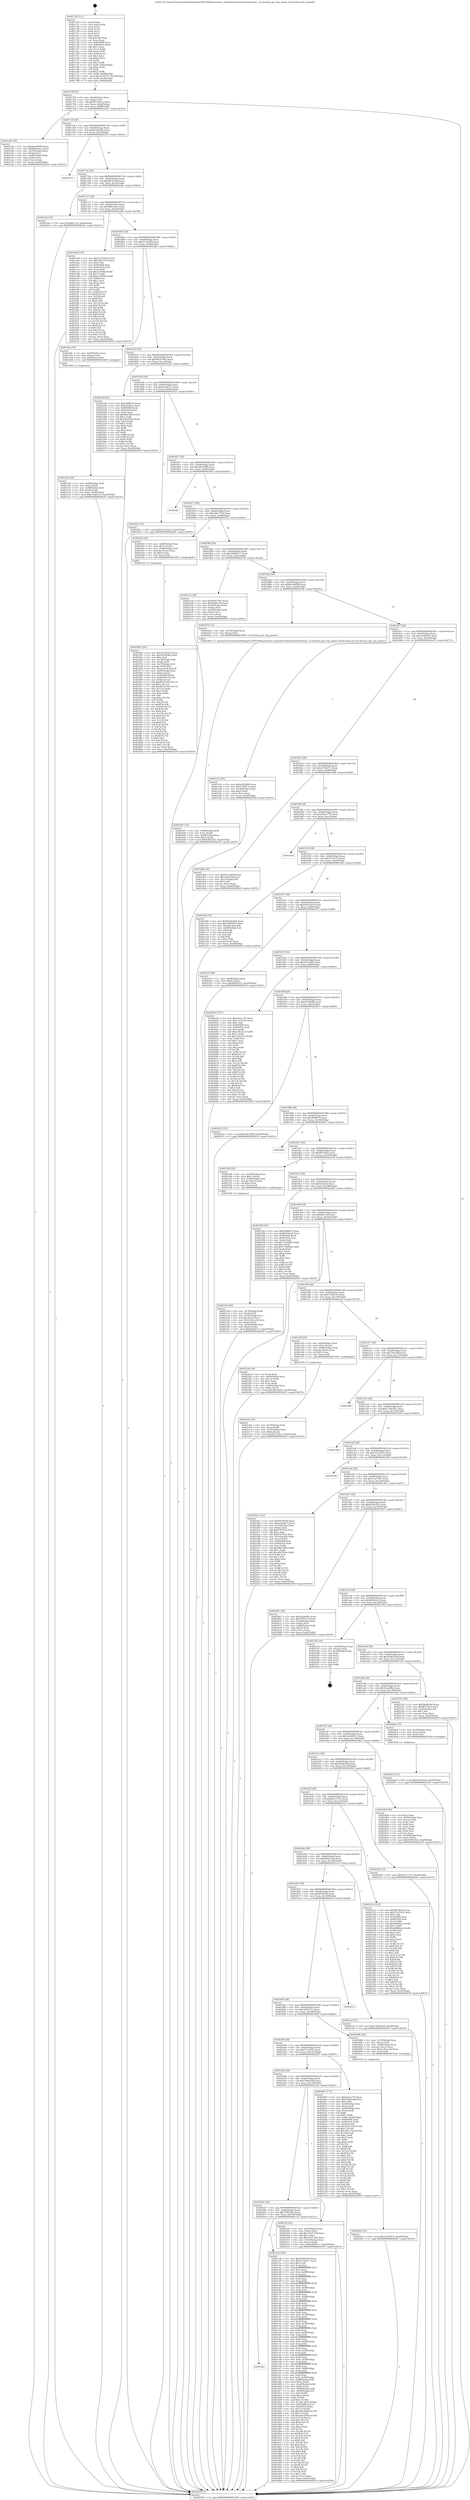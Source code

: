 digraph "0x401720" {
  label = "0x401720 (/mnt/c/Users/mathe/Desktop/tcc/POCII/binaries/extr_linuxdriversthermalof-thermal.c_of_thermal_get_trip_points_Final-ollvm.out::main(0))"
  labelloc = "t"
  node[shape=record]

  Entry [label="",width=0.3,height=0.3,shape=circle,fillcolor=black,style=filled]
  "0x40178f" [label="{
     0x40178f [32]\l
     | [instrs]\l
     &nbsp;&nbsp;0x40178f \<+6\>: mov -0xa0(%rbp),%eax\l
     &nbsp;&nbsp;0x401795 \<+2\>: mov %eax,%ecx\l
     &nbsp;&nbsp;0x401797 \<+6\>: sub $0x851cb2c2,%ecx\l
     &nbsp;&nbsp;0x40179d \<+6\>: mov %eax,-0xb4(%rbp)\l
     &nbsp;&nbsp;0x4017a3 \<+6\>: mov %ecx,-0xb8(%rbp)\l
     &nbsp;&nbsp;0x4017a9 \<+6\>: je 0000000000401e8c \<main+0x76c\>\l
  }"]
  "0x401e8c" [label="{
     0x401e8c [36]\l
     | [instrs]\l
     &nbsp;&nbsp;0x401e8c \<+5\>: mov $0xbee38690,%eax\l
     &nbsp;&nbsp;0x401e91 \<+5\>: mov $0x908e2aec,%ecx\l
     &nbsp;&nbsp;0x401e96 \<+4\>: mov -0x70(%rbp),%rdx\l
     &nbsp;&nbsp;0x401e9a \<+2\>: mov (%rdx),%esi\l
     &nbsp;&nbsp;0x401e9c \<+4\>: mov -0x80(%rbp),%rdx\l
     &nbsp;&nbsp;0x401ea0 \<+2\>: cmp (%rdx),%esi\l
     &nbsp;&nbsp;0x401ea2 \<+3\>: cmovl %ecx,%eax\l
     &nbsp;&nbsp;0x401ea5 \<+6\>: mov %eax,-0xa0(%rbp)\l
     &nbsp;&nbsp;0x401eab \<+5\>: jmp 0000000000402639 \<main+0xf19\>\l
  }"]
  "0x4017af" [label="{
     0x4017af [28]\l
     | [instrs]\l
     &nbsp;&nbsp;0x4017af \<+5\>: jmp 00000000004017b4 \<main+0x94\>\l
     &nbsp;&nbsp;0x4017b4 \<+6\>: mov -0xb4(%rbp),%eax\l
     &nbsp;&nbsp;0x4017ba \<+5\>: sub $0x8e502ab0,%eax\l
     &nbsp;&nbsp;0x4017bf \<+6\>: mov %eax,-0xbc(%rbp)\l
     &nbsp;&nbsp;0x4017c5 \<+6\>: je 0000000000402553 \<main+0xe33\>\l
  }"]
  Exit [label="",width=0.3,height=0.3,shape=circle,fillcolor=black,style=filled,peripheries=2]
  "0x402553" [label="{
     0x402553\l
  }", style=dashed]
  "0x4017cb" [label="{
     0x4017cb [28]\l
     | [instrs]\l
     &nbsp;&nbsp;0x4017cb \<+5\>: jmp 00000000004017d0 \<main+0xb0\>\l
     &nbsp;&nbsp;0x4017d0 \<+6\>: mov -0xb4(%rbp),%eax\l
     &nbsp;&nbsp;0x4017d6 \<+5\>: sub $0x8fa7b5a8,%eax\l
     &nbsp;&nbsp;0x4017db \<+6\>: mov %eax,-0xc0(%rbp)\l
     &nbsp;&nbsp;0x4017e1 \<+6\>: je 00000000004022de \<main+0xbbe\>\l
  }"]
  "0x4024ed" [label="{
     0x4024ed [15]\l
     | [instrs]\l
     &nbsp;&nbsp;0x4024ed \<+10\>: movl $0xd3033ee9,-0xa0(%rbp)\l
     &nbsp;&nbsp;0x4024f7 \<+5\>: jmp 0000000000402639 \<main+0xf19\>\l
  }"]
  "0x4022de" [label="{
     0x4022de [15]\l
     | [instrs]\l
     &nbsp;&nbsp;0x4022de \<+10\>: movl $0xd6a7c2f,-0xa0(%rbp)\l
     &nbsp;&nbsp;0x4022e8 \<+5\>: jmp 0000000000402639 \<main+0xf19\>\l
  }"]
  "0x4017e7" [label="{
     0x4017e7 [28]\l
     | [instrs]\l
     &nbsp;&nbsp;0x4017e7 \<+5\>: jmp 00000000004017ec \<main+0xcc\>\l
     &nbsp;&nbsp;0x4017ec \<+6\>: mov -0xb4(%rbp),%eax\l
     &nbsp;&nbsp;0x4017f2 \<+5\>: sub $0x908e2aec,%eax\l
     &nbsp;&nbsp;0x4017f7 \<+6\>: mov %eax,-0xc4(%rbp)\l
     &nbsp;&nbsp;0x4017fd \<+6\>: je 0000000000401eb0 \<main+0x790\>\l
  }"]
  "0x4024a5" [label="{
     0x4024a5 [15]\l
     | [instrs]\l
     &nbsp;&nbsp;0x4024a5 \<+10\>: movl $0x5a436913,-0xa0(%rbp)\l
     &nbsp;&nbsp;0x4024af \<+5\>: jmp 0000000000402639 \<main+0xf19\>\l
  }"]
  "0x401eb0" [label="{
     0x401eb0 [147]\l
     | [instrs]\l
     &nbsp;&nbsp;0x401eb0 \<+5\>: mov $0x25235552,%eax\l
     &nbsp;&nbsp;0x401eb5 \<+5\>: mov $0xa9bc7376,%ecx\l
     &nbsp;&nbsp;0x401eba \<+2\>: mov $0x1,%dl\l
     &nbsp;&nbsp;0x401ebc \<+7\>: mov 0x405068,%esi\l
     &nbsp;&nbsp;0x401ec3 \<+7\>: mov 0x405054,%edi\l
     &nbsp;&nbsp;0x401eca \<+3\>: mov %esi,%r8d\l
     &nbsp;&nbsp;0x401ecd \<+7\>: sub $0x2a7f44ef,%r8d\l
     &nbsp;&nbsp;0x401ed4 \<+4\>: sub $0x1,%r8d\l
     &nbsp;&nbsp;0x401ed8 \<+7\>: add $0x2a7f44ef,%r8d\l
     &nbsp;&nbsp;0x401edf \<+4\>: imul %r8d,%esi\l
     &nbsp;&nbsp;0x401ee3 \<+3\>: and $0x1,%esi\l
     &nbsp;&nbsp;0x401ee6 \<+3\>: cmp $0x0,%esi\l
     &nbsp;&nbsp;0x401ee9 \<+4\>: sete %r9b\l
     &nbsp;&nbsp;0x401eed \<+3\>: cmp $0xa,%edi\l
     &nbsp;&nbsp;0x401ef0 \<+4\>: setl %r10b\l
     &nbsp;&nbsp;0x401ef4 \<+3\>: mov %r9b,%r11b\l
     &nbsp;&nbsp;0x401ef7 \<+4\>: xor $0xff,%r11b\l
     &nbsp;&nbsp;0x401efb \<+3\>: mov %r10b,%bl\l
     &nbsp;&nbsp;0x401efe \<+3\>: xor $0xff,%bl\l
     &nbsp;&nbsp;0x401f01 \<+3\>: xor $0x0,%dl\l
     &nbsp;&nbsp;0x401f04 \<+3\>: mov %r11b,%r14b\l
     &nbsp;&nbsp;0x401f07 \<+4\>: and $0x0,%r14b\l
     &nbsp;&nbsp;0x401f0b \<+3\>: and %dl,%r9b\l
     &nbsp;&nbsp;0x401f0e \<+3\>: mov %bl,%r15b\l
     &nbsp;&nbsp;0x401f11 \<+4\>: and $0x0,%r15b\l
     &nbsp;&nbsp;0x401f15 \<+3\>: and %dl,%r10b\l
     &nbsp;&nbsp;0x401f18 \<+3\>: or %r9b,%r14b\l
     &nbsp;&nbsp;0x401f1b \<+3\>: or %r10b,%r15b\l
     &nbsp;&nbsp;0x401f1e \<+3\>: xor %r15b,%r14b\l
     &nbsp;&nbsp;0x401f21 \<+3\>: or %bl,%r11b\l
     &nbsp;&nbsp;0x401f24 \<+4\>: xor $0xff,%r11b\l
     &nbsp;&nbsp;0x401f28 \<+3\>: or $0x0,%dl\l
     &nbsp;&nbsp;0x401f2b \<+3\>: and %dl,%r11b\l
     &nbsp;&nbsp;0x401f2e \<+3\>: or %r11b,%r14b\l
     &nbsp;&nbsp;0x401f31 \<+4\>: test $0x1,%r14b\l
     &nbsp;&nbsp;0x401f35 \<+3\>: cmovne %ecx,%eax\l
     &nbsp;&nbsp;0x401f38 \<+6\>: mov %eax,-0xa0(%rbp)\l
     &nbsp;&nbsp;0x401f3e \<+5\>: jmp 0000000000402639 \<main+0xf19\>\l
  }"]
  "0x401803" [label="{
     0x401803 [28]\l
     | [instrs]\l
     &nbsp;&nbsp;0x401803 \<+5\>: jmp 0000000000401808 \<main+0xe8\>\l
     &nbsp;&nbsp;0x401808 \<+6\>: mov -0xb4(%rbp),%eax\l
     &nbsp;&nbsp;0x40180e \<+5\>: sub $0x9153a858,%eax\l
     &nbsp;&nbsp;0x401813 \<+6\>: mov %eax,-0xc8(%rbp)\l
     &nbsp;&nbsp;0x401819 \<+6\>: je 0000000000401dfa \<main+0x6da\>\l
  }"]
  "0x402447" [label="{
     0x402447 [32]\l
     | [instrs]\l
     &nbsp;&nbsp;0x402447 \<+4\>: mov -0x48(%rbp),%rdi\l
     &nbsp;&nbsp;0x40244b \<+3\>: mov %rax,(%rdi)\l
     &nbsp;&nbsp;0x40244e \<+4\>: mov -0x40(%rbp),%rax\l
     &nbsp;&nbsp;0x402452 \<+6\>: movl $0x0,(%rax)\l
     &nbsp;&nbsp;0x402458 \<+10\>: movl $0x43f015b2,-0xa0(%rbp)\l
     &nbsp;&nbsp;0x402462 \<+5\>: jmp 0000000000402639 \<main+0xf19\>\l
  }"]
  "0x401dfa" [label="{
     0x401dfa [19]\l
     | [instrs]\l
     &nbsp;&nbsp;0x401dfa \<+7\>: mov -0x90(%rbp),%rax\l
     &nbsp;&nbsp;0x401e01 \<+3\>: mov (%rax),%rax\l
     &nbsp;&nbsp;0x401e04 \<+4\>: mov 0x8(%rax),%rdi\l
     &nbsp;&nbsp;0x401e08 \<+5\>: call 0000000000401060 \<atoi@plt\>\l
     | [calls]\l
     &nbsp;&nbsp;0x401060 \{1\} (unknown)\l
  }"]
  "0x40181f" [label="{
     0x40181f [28]\l
     | [instrs]\l
     &nbsp;&nbsp;0x40181f \<+5\>: jmp 0000000000401824 \<main+0x104\>\l
     &nbsp;&nbsp;0x401824 \<+6\>: mov -0xb4(%rbp),%eax\l
     &nbsp;&nbsp;0x40182a \<+5\>: sub $0x962b7945,%eax\l
     &nbsp;&nbsp;0x40182f \<+6\>: mov %eax,-0xcc(%rbp)\l
     &nbsp;&nbsp;0x401835 \<+6\>: je 0000000000402228 \<main+0xb08\>\l
  }"]
  "0x40219d" [label="{
     0x40219d [46]\l
     | [instrs]\l
     &nbsp;&nbsp;0x40219d \<+4\>: mov -0x78(%rbp),%rdi\l
     &nbsp;&nbsp;0x4021a1 \<+3\>: mov (%rdi),%rdi\l
     &nbsp;&nbsp;0x4021a4 \<+4\>: mov -0x70(%rbp),%rcx\l
     &nbsp;&nbsp;0x4021a8 \<+3\>: movslq (%rcx),%rcx\l
     &nbsp;&nbsp;0x4021ab \<+4\>: mov (%rdi,%rcx,8),%rcx\l
     &nbsp;&nbsp;0x4021af \<+3\>: mov %rax,(%rcx)\l
     &nbsp;&nbsp;0x4021b2 \<+4\>: mov -0x50(%rbp),%rax\l
     &nbsp;&nbsp;0x4021b6 \<+6\>: movl $0x0,(%rax)\l
     &nbsp;&nbsp;0x4021bc \<+10\>: movl $0xb4d467c7,-0xa0(%rbp)\l
     &nbsp;&nbsp;0x4021c6 \<+5\>: jmp 0000000000402639 \<main+0xf19\>\l
  }"]
  "0x402228" [label="{
     0x402228 [91]\l
     | [instrs]\l
     &nbsp;&nbsp;0x402228 \<+5\>: mov $0xef9f8879,%eax\l
     &nbsp;&nbsp;0x40222d \<+5\>: mov $0x4e2de4c,%ecx\l
     &nbsp;&nbsp;0x402232 \<+7\>: mov 0x405068,%edx\l
     &nbsp;&nbsp;0x402239 \<+7\>: mov 0x405054,%esi\l
     &nbsp;&nbsp;0x402240 \<+2\>: mov %edx,%edi\l
     &nbsp;&nbsp;0x402242 \<+6\>: add $0x96a3f0a4,%edi\l
     &nbsp;&nbsp;0x402248 \<+3\>: sub $0x1,%edi\l
     &nbsp;&nbsp;0x40224b \<+6\>: sub $0x96a3f0a4,%edi\l
     &nbsp;&nbsp;0x402251 \<+3\>: imul %edi,%edx\l
     &nbsp;&nbsp;0x402254 \<+3\>: and $0x1,%edx\l
     &nbsp;&nbsp;0x402257 \<+3\>: cmp $0x0,%edx\l
     &nbsp;&nbsp;0x40225a \<+4\>: sete %r8b\l
     &nbsp;&nbsp;0x40225e \<+3\>: cmp $0xa,%esi\l
     &nbsp;&nbsp;0x402261 \<+4\>: setl %r9b\l
     &nbsp;&nbsp;0x402265 \<+3\>: mov %r8b,%r10b\l
     &nbsp;&nbsp;0x402268 \<+3\>: and %r9b,%r10b\l
     &nbsp;&nbsp;0x40226b \<+3\>: xor %r9b,%r8b\l
     &nbsp;&nbsp;0x40226e \<+3\>: or %r8b,%r10b\l
     &nbsp;&nbsp;0x402271 \<+4\>: test $0x1,%r10b\l
     &nbsp;&nbsp;0x402275 \<+3\>: cmovne %ecx,%eax\l
     &nbsp;&nbsp;0x402278 \<+6\>: mov %eax,-0xa0(%rbp)\l
     &nbsp;&nbsp;0x40227e \<+5\>: jmp 0000000000402639 \<main+0xf19\>\l
  }"]
  "0x40183b" [label="{
     0x40183b [28]\l
     | [instrs]\l
     &nbsp;&nbsp;0x40183b \<+5\>: jmp 0000000000401840 \<main+0x120\>\l
     &nbsp;&nbsp;0x401840 \<+6\>: mov -0xb4(%rbp),%eax\l
     &nbsp;&nbsp;0x401846 \<+5\>: sub $0xa2eed572,%eax\l
     &nbsp;&nbsp;0x40184b \<+6\>: mov %eax,-0xd0(%rbp)\l
     &nbsp;&nbsp;0x401851 \<+6\>: je 000000000040242c \<main+0xd0c\>\l
  }"]
  "0x401f60" [label="{
     0x401f60 [181]\l
     | [instrs]\l
     &nbsp;&nbsp;0x401f60 \<+5\>: mov $0x25235552,%ecx\l
     &nbsp;&nbsp;0x401f65 \<+5\>: mov $0xef13838b,%edx\l
     &nbsp;&nbsp;0x401f6a \<+3\>: mov $0x1,%sil\l
     &nbsp;&nbsp;0x401f6d \<+4\>: mov -0x78(%rbp),%rdi\l
     &nbsp;&nbsp;0x401f71 \<+3\>: mov (%rdi),%rdi\l
     &nbsp;&nbsp;0x401f74 \<+4\>: mov -0x70(%rbp),%r8\l
     &nbsp;&nbsp;0x401f78 \<+3\>: movslq (%r8),%r8\l
     &nbsp;&nbsp;0x401f7b \<+4\>: mov %rax,(%rdi,%r8,8)\l
     &nbsp;&nbsp;0x401f7f \<+4\>: mov -0x60(%rbp),%rax\l
     &nbsp;&nbsp;0x401f83 \<+6\>: movl $0x0,(%rax)\l
     &nbsp;&nbsp;0x401f89 \<+8\>: mov 0x405068,%r9d\l
     &nbsp;&nbsp;0x401f91 \<+8\>: mov 0x405054,%r10d\l
     &nbsp;&nbsp;0x401f99 \<+3\>: mov %r9d,%r11d\l
     &nbsp;&nbsp;0x401f9c \<+7\>: sub $0x8f1d1593,%r11d\l
     &nbsp;&nbsp;0x401fa3 \<+4\>: sub $0x1,%r11d\l
     &nbsp;&nbsp;0x401fa7 \<+7\>: add $0x8f1d1593,%r11d\l
     &nbsp;&nbsp;0x401fae \<+4\>: imul %r11d,%r9d\l
     &nbsp;&nbsp;0x401fb2 \<+4\>: and $0x1,%r9d\l
     &nbsp;&nbsp;0x401fb6 \<+4\>: cmp $0x0,%r9d\l
     &nbsp;&nbsp;0x401fba \<+3\>: sete %bl\l
     &nbsp;&nbsp;0x401fbd \<+4\>: cmp $0xa,%r10d\l
     &nbsp;&nbsp;0x401fc1 \<+4\>: setl %r14b\l
     &nbsp;&nbsp;0x401fc5 \<+3\>: mov %bl,%r15b\l
     &nbsp;&nbsp;0x401fc8 \<+4\>: xor $0xff,%r15b\l
     &nbsp;&nbsp;0x401fcc \<+3\>: mov %r14b,%r12b\l
     &nbsp;&nbsp;0x401fcf \<+4\>: xor $0xff,%r12b\l
     &nbsp;&nbsp;0x401fd3 \<+4\>: xor $0x0,%sil\l
     &nbsp;&nbsp;0x401fd7 \<+3\>: mov %r15b,%r13b\l
     &nbsp;&nbsp;0x401fda \<+4\>: and $0x0,%r13b\l
     &nbsp;&nbsp;0x401fde \<+3\>: and %sil,%bl\l
     &nbsp;&nbsp;0x401fe1 \<+3\>: mov %r12b,%al\l
     &nbsp;&nbsp;0x401fe4 \<+2\>: and $0x0,%al\l
     &nbsp;&nbsp;0x401fe6 \<+3\>: and %sil,%r14b\l
     &nbsp;&nbsp;0x401fe9 \<+3\>: or %bl,%r13b\l
     &nbsp;&nbsp;0x401fec \<+3\>: or %r14b,%al\l
     &nbsp;&nbsp;0x401fef \<+3\>: xor %al,%r13b\l
     &nbsp;&nbsp;0x401ff2 \<+3\>: or %r12b,%r15b\l
     &nbsp;&nbsp;0x401ff5 \<+4\>: xor $0xff,%r15b\l
     &nbsp;&nbsp;0x401ff9 \<+4\>: or $0x0,%sil\l
     &nbsp;&nbsp;0x401ffd \<+3\>: and %sil,%r15b\l
     &nbsp;&nbsp;0x402000 \<+3\>: or %r15b,%r13b\l
     &nbsp;&nbsp;0x402003 \<+4\>: test $0x1,%r13b\l
     &nbsp;&nbsp;0x402007 \<+3\>: cmovne %edx,%ecx\l
     &nbsp;&nbsp;0x40200a \<+6\>: mov %ecx,-0xa0(%rbp)\l
     &nbsp;&nbsp;0x402010 \<+5\>: jmp 0000000000402639 \<main+0xf19\>\l
  }"]
  "0x40242c" [label="{
     0x40242c [15]\l
     | [instrs]\l
     &nbsp;&nbsp;0x40242c \<+10\>: movl $0x851cb2c2,-0xa0(%rbp)\l
     &nbsp;&nbsp;0x402436 \<+5\>: jmp 0000000000402639 \<main+0xf19\>\l
  }"]
  "0x401857" [label="{
     0x401857 [28]\l
     | [instrs]\l
     &nbsp;&nbsp;0x401857 \<+5\>: jmp 000000000040185c \<main+0x13c\>\l
     &nbsp;&nbsp;0x40185c \<+6\>: mov -0xb4(%rbp),%eax\l
     &nbsp;&nbsp;0x401862 \<+5\>: sub $0xa42fcd80,%eax\l
     &nbsp;&nbsp;0x401867 \<+6\>: mov %eax,-0xd4(%rbp)\l
     &nbsp;&nbsp;0x40186d \<+6\>: je 00000000004024fc \<main+0xddc\>\l
  }"]
  "0x401e6c" [label="{
     0x401e6c [32]\l
     | [instrs]\l
     &nbsp;&nbsp;0x401e6c \<+4\>: mov -0x78(%rbp),%rdi\l
     &nbsp;&nbsp;0x401e70 \<+3\>: mov %rax,(%rdi)\l
     &nbsp;&nbsp;0x401e73 \<+4\>: mov -0x70(%rbp),%rax\l
     &nbsp;&nbsp;0x401e77 \<+6\>: movl $0x0,(%rax)\l
     &nbsp;&nbsp;0x401e7d \<+10\>: movl $0x851cb2c2,-0xa0(%rbp)\l
     &nbsp;&nbsp;0x401e87 \<+5\>: jmp 0000000000402639 \<main+0xf19\>\l
  }"]
  "0x4024fc" [label="{
     0x4024fc\l
  }", style=dashed]
  "0x401873" [label="{
     0x401873 [28]\l
     | [instrs]\l
     &nbsp;&nbsp;0x401873 \<+5\>: jmp 0000000000401878 \<main+0x158\>\l
     &nbsp;&nbsp;0x401878 \<+6\>: mov -0xb4(%rbp),%eax\l
     &nbsp;&nbsp;0x40187e \<+5\>: sub $0xa9bc7376,%eax\l
     &nbsp;&nbsp;0x401883 \<+6\>: mov %eax,-0xd8(%rbp)\l
     &nbsp;&nbsp;0x401889 \<+6\>: je 0000000000401f43 \<main+0x823\>\l
  }"]
  "0x401e0d" [label="{
     0x401e0d [36]\l
     | [instrs]\l
     &nbsp;&nbsp;0x401e0d \<+7\>: mov -0x88(%rbp),%rdi\l
     &nbsp;&nbsp;0x401e14 \<+2\>: mov %eax,(%rdi)\l
     &nbsp;&nbsp;0x401e16 \<+7\>: mov -0x88(%rbp),%rdi\l
     &nbsp;&nbsp;0x401e1d \<+2\>: mov (%rdi),%eax\l
     &nbsp;&nbsp;0x401e1f \<+3\>: mov %eax,-0x30(%rbp)\l
     &nbsp;&nbsp;0x401e22 \<+10\>: movl $0xc1440231,-0xa0(%rbp)\l
     &nbsp;&nbsp;0x401e2c \<+5\>: jmp 0000000000402639 \<main+0xf19\>\l
  }"]
  "0x401f43" [label="{
     0x401f43 [29]\l
     | [instrs]\l
     &nbsp;&nbsp;0x401f43 \<+4\>: mov -0x68(%rbp),%rax\l
     &nbsp;&nbsp;0x401f47 \<+6\>: movl $0x1,(%rax)\l
     &nbsp;&nbsp;0x401f4d \<+4\>: mov -0x68(%rbp),%rax\l
     &nbsp;&nbsp;0x401f51 \<+3\>: movslq (%rax),%rax\l
     &nbsp;&nbsp;0x401f54 \<+4\>: shl $0x3,%rax\l
     &nbsp;&nbsp;0x401f58 \<+3\>: mov %rax,%rdi\l
     &nbsp;&nbsp;0x401f5b \<+5\>: call 0000000000401050 \<malloc@plt\>\l
     | [calls]\l
     &nbsp;&nbsp;0x401050 \{1\} (unknown)\l
  }"]
  "0x40188f" [label="{
     0x40188f [28]\l
     | [instrs]\l
     &nbsp;&nbsp;0x40188f \<+5\>: jmp 0000000000401894 \<main+0x174\>\l
     &nbsp;&nbsp;0x401894 \<+6\>: mov -0xb4(%rbp),%eax\l
     &nbsp;&nbsp;0x40189a \<+5\>: sub $0xb4d467c7,%eax\l
     &nbsp;&nbsp;0x40189f \<+6\>: mov %eax,-0xdc(%rbp)\l
     &nbsp;&nbsp;0x4018a5 \<+6\>: je 00000000004021cb \<main+0xaab\>\l
  }"]
  "0x401bf3" [label="{
     0x401bf3\l
  }", style=dashed]
  "0x4021cb" [label="{
     0x4021cb [36]\l
     | [instrs]\l
     &nbsp;&nbsp;0x4021cb \<+5\>: mov $0x962b7945,%eax\l
     &nbsp;&nbsp;0x4021d0 \<+5\>: mov $0x604dc1b6,%ecx\l
     &nbsp;&nbsp;0x4021d5 \<+4\>: mov -0x50(%rbp),%rdx\l
     &nbsp;&nbsp;0x4021d9 \<+2\>: mov (%rdx),%esi\l
     &nbsp;&nbsp;0x4021db \<+4\>: mov -0x58(%rbp),%rdx\l
     &nbsp;&nbsp;0x4021df \<+2\>: cmp (%rdx),%esi\l
     &nbsp;&nbsp;0x4021e1 \<+3\>: cmovl %ecx,%eax\l
     &nbsp;&nbsp;0x4021e4 \<+6\>: mov %eax,-0xa0(%rbp)\l
     &nbsp;&nbsp;0x4021ea \<+5\>: jmp 0000000000402639 \<main+0xf19\>\l
  }"]
  "0x4018ab" [label="{
     0x4018ab [28]\l
     | [instrs]\l
     &nbsp;&nbsp;0x4018ab \<+5\>: jmp 00000000004018b0 \<main+0x190\>\l
     &nbsp;&nbsp;0x4018b0 \<+6\>: mov -0xb4(%rbp),%eax\l
     &nbsp;&nbsp;0x4018b6 \<+5\>: sub $0xbee38690,%eax\l
     &nbsp;&nbsp;0x4018bb \<+6\>: mov %eax,-0xe0(%rbp)\l
     &nbsp;&nbsp;0x4018c1 \<+6\>: je 000000000040243b \<main+0xd1b\>\l
  }"]
  "0x401c32" [label="{
     0x401c32 [393]\l
     | [instrs]\l
     &nbsp;&nbsp;0x401c32 \<+5\>: mov $0x8e502ab0,%eax\l
     &nbsp;&nbsp;0x401c37 \<+5\>: mov $0xc2758a71,%ecx\l
     &nbsp;&nbsp;0x401c3c \<+2\>: mov $0x1,%dl\l
     &nbsp;&nbsp;0x401c3e \<+3\>: mov %rsp,%rsi\l
     &nbsp;&nbsp;0x401c41 \<+4\>: add $0xfffffffffffffff0,%rsi\l
     &nbsp;&nbsp;0x401c45 \<+3\>: mov %rsi,%rsp\l
     &nbsp;&nbsp;0x401c48 \<+7\>: mov %rsi,-0x98(%rbp)\l
     &nbsp;&nbsp;0x401c4f \<+3\>: mov %rsp,%rsi\l
     &nbsp;&nbsp;0x401c52 \<+4\>: add $0xfffffffffffffff0,%rsi\l
     &nbsp;&nbsp;0x401c56 \<+3\>: mov %rsi,%rsp\l
     &nbsp;&nbsp;0x401c59 \<+3\>: mov %rsp,%rdi\l
     &nbsp;&nbsp;0x401c5c \<+4\>: add $0xfffffffffffffff0,%rdi\l
     &nbsp;&nbsp;0x401c60 \<+3\>: mov %rdi,%rsp\l
     &nbsp;&nbsp;0x401c63 \<+7\>: mov %rdi,-0x90(%rbp)\l
     &nbsp;&nbsp;0x401c6a \<+3\>: mov %rsp,%rdi\l
     &nbsp;&nbsp;0x401c6d \<+4\>: add $0xfffffffffffffff0,%rdi\l
     &nbsp;&nbsp;0x401c71 \<+3\>: mov %rdi,%rsp\l
     &nbsp;&nbsp;0x401c74 \<+7\>: mov %rdi,-0x88(%rbp)\l
     &nbsp;&nbsp;0x401c7b \<+3\>: mov %rsp,%rdi\l
     &nbsp;&nbsp;0x401c7e \<+4\>: add $0xfffffffffffffff0,%rdi\l
     &nbsp;&nbsp;0x401c82 \<+3\>: mov %rdi,%rsp\l
     &nbsp;&nbsp;0x401c85 \<+4\>: mov %rdi,-0x80(%rbp)\l
     &nbsp;&nbsp;0x401c89 \<+3\>: mov %rsp,%rdi\l
     &nbsp;&nbsp;0x401c8c \<+4\>: add $0xfffffffffffffff0,%rdi\l
     &nbsp;&nbsp;0x401c90 \<+3\>: mov %rdi,%rsp\l
     &nbsp;&nbsp;0x401c93 \<+4\>: mov %rdi,-0x78(%rbp)\l
     &nbsp;&nbsp;0x401c97 \<+3\>: mov %rsp,%rdi\l
     &nbsp;&nbsp;0x401c9a \<+4\>: add $0xfffffffffffffff0,%rdi\l
     &nbsp;&nbsp;0x401c9e \<+3\>: mov %rdi,%rsp\l
     &nbsp;&nbsp;0x401ca1 \<+4\>: mov %rdi,-0x70(%rbp)\l
     &nbsp;&nbsp;0x401ca5 \<+3\>: mov %rsp,%rdi\l
     &nbsp;&nbsp;0x401ca8 \<+4\>: add $0xfffffffffffffff0,%rdi\l
     &nbsp;&nbsp;0x401cac \<+3\>: mov %rdi,%rsp\l
     &nbsp;&nbsp;0x401caf \<+4\>: mov %rdi,-0x68(%rbp)\l
     &nbsp;&nbsp;0x401cb3 \<+3\>: mov %rsp,%rdi\l
     &nbsp;&nbsp;0x401cb6 \<+4\>: add $0xfffffffffffffff0,%rdi\l
     &nbsp;&nbsp;0x401cba \<+3\>: mov %rdi,%rsp\l
     &nbsp;&nbsp;0x401cbd \<+4\>: mov %rdi,-0x60(%rbp)\l
     &nbsp;&nbsp;0x401cc1 \<+3\>: mov %rsp,%rdi\l
     &nbsp;&nbsp;0x401cc4 \<+4\>: add $0xfffffffffffffff0,%rdi\l
     &nbsp;&nbsp;0x401cc8 \<+3\>: mov %rdi,%rsp\l
     &nbsp;&nbsp;0x401ccb \<+4\>: mov %rdi,-0x58(%rbp)\l
     &nbsp;&nbsp;0x401ccf \<+3\>: mov %rsp,%rdi\l
     &nbsp;&nbsp;0x401cd2 \<+4\>: add $0xfffffffffffffff0,%rdi\l
     &nbsp;&nbsp;0x401cd6 \<+3\>: mov %rdi,%rsp\l
     &nbsp;&nbsp;0x401cd9 \<+4\>: mov %rdi,-0x50(%rbp)\l
     &nbsp;&nbsp;0x401cdd \<+3\>: mov %rsp,%rdi\l
     &nbsp;&nbsp;0x401ce0 \<+4\>: add $0xfffffffffffffff0,%rdi\l
     &nbsp;&nbsp;0x401ce4 \<+3\>: mov %rdi,%rsp\l
     &nbsp;&nbsp;0x401ce7 \<+4\>: mov %rdi,-0x48(%rbp)\l
     &nbsp;&nbsp;0x401ceb \<+3\>: mov %rsp,%rdi\l
     &nbsp;&nbsp;0x401cee \<+4\>: add $0xfffffffffffffff0,%rdi\l
     &nbsp;&nbsp;0x401cf2 \<+3\>: mov %rdi,%rsp\l
     &nbsp;&nbsp;0x401cf5 \<+4\>: mov %rdi,-0x40(%rbp)\l
     &nbsp;&nbsp;0x401cf9 \<+7\>: mov -0x98(%rbp),%rdi\l
     &nbsp;&nbsp;0x401d00 \<+6\>: movl $0x0,(%rdi)\l
     &nbsp;&nbsp;0x401d06 \<+7\>: mov -0xa4(%rbp),%r8d\l
     &nbsp;&nbsp;0x401d0d \<+3\>: mov %r8d,(%rsi)\l
     &nbsp;&nbsp;0x401d10 \<+7\>: mov -0x90(%rbp),%rdi\l
     &nbsp;&nbsp;0x401d17 \<+7\>: mov -0xb0(%rbp),%r9\l
     &nbsp;&nbsp;0x401d1e \<+3\>: mov %r9,(%rdi)\l
     &nbsp;&nbsp;0x401d21 \<+3\>: cmpl $0x2,(%rsi)\l
     &nbsp;&nbsp;0x401d24 \<+4\>: setne %r10b\l
     &nbsp;&nbsp;0x401d28 \<+4\>: and $0x1,%r10b\l
     &nbsp;&nbsp;0x401d2c \<+4\>: mov %r10b,-0x31(%rbp)\l
     &nbsp;&nbsp;0x401d30 \<+8\>: mov 0x405068,%r11d\l
     &nbsp;&nbsp;0x401d38 \<+7\>: mov 0x405054,%ebx\l
     &nbsp;&nbsp;0x401d3f \<+3\>: mov %r11d,%r14d\l
     &nbsp;&nbsp;0x401d42 \<+7\>: add $0xa0e3f388,%r14d\l
     &nbsp;&nbsp;0x401d49 \<+4\>: sub $0x1,%r14d\l
     &nbsp;&nbsp;0x401d4d \<+7\>: sub $0xa0e3f388,%r14d\l
     &nbsp;&nbsp;0x401d54 \<+4\>: imul %r14d,%r11d\l
     &nbsp;&nbsp;0x401d58 \<+4\>: and $0x1,%r11d\l
     &nbsp;&nbsp;0x401d5c \<+4\>: cmp $0x0,%r11d\l
     &nbsp;&nbsp;0x401d60 \<+4\>: sete %r10b\l
     &nbsp;&nbsp;0x401d64 \<+3\>: cmp $0xa,%ebx\l
     &nbsp;&nbsp;0x401d67 \<+4\>: setl %r15b\l
     &nbsp;&nbsp;0x401d6b \<+3\>: mov %r10b,%r12b\l
     &nbsp;&nbsp;0x401d6e \<+4\>: xor $0xff,%r12b\l
     &nbsp;&nbsp;0x401d72 \<+3\>: mov %r15b,%r13b\l
     &nbsp;&nbsp;0x401d75 \<+4\>: xor $0xff,%r13b\l
     &nbsp;&nbsp;0x401d79 \<+3\>: xor $0x0,%dl\l
     &nbsp;&nbsp;0x401d7c \<+3\>: mov %r12b,%sil\l
     &nbsp;&nbsp;0x401d7f \<+4\>: and $0x0,%sil\l
     &nbsp;&nbsp;0x401d83 \<+3\>: and %dl,%r10b\l
     &nbsp;&nbsp;0x401d86 \<+3\>: mov %r13b,%dil\l
     &nbsp;&nbsp;0x401d89 \<+4\>: and $0x0,%dil\l
     &nbsp;&nbsp;0x401d8d \<+3\>: and %dl,%r15b\l
     &nbsp;&nbsp;0x401d90 \<+3\>: or %r10b,%sil\l
     &nbsp;&nbsp;0x401d93 \<+3\>: or %r15b,%dil\l
     &nbsp;&nbsp;0x401d96 \<+3\>: xor %dil,%sil\l
     &nbsp;&nbsp;0x401d99 \<+3\>: or %r13b,%r12b\l
     &nbsp;&nbsp;0x401d9c \<+4\>: xor $0xff,%r12b\l
     &nbsp;&nbsp;0x401da0 \<+3\>: or $0x0,%dl\l
     &nbsp;&nbsp;0x401da3 \<+3\>: and %dl,%r12b\l
     &nbsp;&nbsp;0x401da6 \<+3\>: or %r12b,%sil\l
     &nbsp;&nbsp;0x401da9 \<+4\>: test $0x1,%sil\l
     &nbsp;&nbsp;0x401dad \<+3\>: cmovne %ecx,%eax\l
     &nbsp;&nbsp;0x401db0 \<+6\>: mov %eax,-0xa0(%rbp)\l
     &nbsp;&nbsp;0x401db6 \<+5\>: jmp 0000000000402639 \<main+0xf19\>\l
  }"]
  "0x40243b" [label="{
     0x40243b [12]\l
     | [instrs]\l
     &nbsp;&nbsp;0x40243b \<+4\>: mov -0x78(%rbp),%rax\l
     &nbsp;&nbsp;0x40243f \<+3\>: mov (%rax),%rdi\l
     &nbsp;&nbsp;0x402442 \<+5\>: call 0000000000401400 \<of_thermal_get_trip_points\>\l
     | [calls]\l
     &nbsp;&nbsp;0x401400 \{1\} (/mnt/c/Users/mathe/Desktop/tcc/POCII/binaries/extr_linuxdriversthermalof-thermal.c_of_thermal_get_trip_points_Final-ollvm.out::of_thermal_get_trip_points)\l
  }"]
  "0x4018c7" [label="{
     0x4018c7 [28]\l
     | [instrs]\l
     &nbsp;&nbsp;0x4018c7 \<+5\>: jmp 00000000004018cc \<main+0x1ac\>\l
     &nbsp;&nbsp;0x4018cc \<+6\>: mov -0xb4(%rbp),%eax\l
     &nbsp;&nbsp;0x4018d2 \<+5\>: sub $0xc1440231,%eax\l
     &nbsp;&nbsp;0x4018d7 \<+6\>: mov %eax,-0xe4(%rbp)\l
     &nbsp;&nbsp;0x4018dd \<+6\>: je 0000000000401e31 \<main+0x711\>\l
  }"]
  "0x401bd7" [label="{
     0x401bd7 [28]\l
     | [instrs]\l
     &nbsp;&nbsp;0x401bd7 \<+5\>: jmp 0000000000401bdc \<main+0x4bc\>\l
     &nbsp;&nbsp;0x401bdc \<+6\>: mov -0xb4(%rbp),%eax\l
     &nbsp;&nbsp;0x401be2 \<+5\>: sub $0x74f93452,%eax\l
     &nbsp;&nbsp;0x401be7 \<+6\>: mov %eax,-0x154(%rbp)\l
     &nbsp;&nbsp;0x401bed \<+6\>: je 0000000000401c32 \<main+0x512\>\l
  }"]
  "0x401e31" [label="{
     0x401e31 [30]\l
     | [instrs]\l
     &nbsp;&nbsp;0x401e31 \<+5\>: mov $0xa42fcd80,%eax\l
     &nbsp;&nbsp;0x401e36 \<+5\>: mov $0x113f411b,%ecx\l
     &nbsp;&nbsp;0x401e3b \<+3\>: mov -0x30(%rbp),%edx\l
     &nbsp;&nbsp;0x401e3e \<+3\>: cmp $0x0,%edx\l
     &nbsp;&nbsp;0x401e41 \<+3\>: cmove %ecx,%eax\l
     &nbsp;&nbsp;0x401e44 \<+6\>: mov %eax,-0xa0(%rbp)\l
     &nbsp;&nbsp;0x401e4a \<+5\>: jmp 0000000000402639 \<main+0xf19\>\l
  }"]
  "0x4018e3" [label="{
     0x4018e3 [28]\l
     | [instrs]\l
     &nbsp;&nbsp;0x4018e3 \<+5\>: jmp 00000000004018e8 \<main+0x1c8\>\l
     &nbsp;&nbsp;0x4018e8 \<+6\>: mov -0xb4(%rbp),%eax\l
     &nbsp;&nbsp;0x4018ee \<+5\>: sub $0xc2758a71,%eax\l
     &nbsp;&nbsp;0x4018f3 \<+6\>: mov %eax,-0xe8(%rbp)\l
     &nbsp;&nbsp;0x4018f9 \<+6\>: je 0000000000401dbb \<main+0x69b\>\l
  }"]
  "0x4021fe" [label="{
     0x4021fe [42]\l
     | [instrs]\l
     &nbsp;&nbsp;0x4021fe \<+4\>: mov -0x50(%rbp),%rax\l
     &nbsp;&nbsp;0x402202 \<+2\>: mov (%rax),%ecx\l
     &nbsp;&nbsp;0x402204 \<+6\>: add $0x7d147e94,%ecx\l
     &nbsp;&nbsp;0x40220a \<+3\>: add $0x1,%ecx\l
     &nbsp;&nbsp;0x40220d \<+6\>: sub $0x7d147e94,%ecx\l
     &nbsp;&nbsp;0x402213 \<+4\>: mov -0x50(%rbp),%rax\l
     &nbsp;&nbsp;0x402217 \<+2\>: mov %ecx,(%rax)\l
     &nbsp;&nbsp;0x402219 \<+10\>: movl $0xb4d467c7,-0xa0(%rbp)\l
     &nbsp;&nbsp;0x402223 \<+5\>: jmp 0000000000402639 \<main+0xf19\>\l
  }"]
  "0x401dbb" [label="{
     0x401dbb [30]\l
     | [instrs]\l
     &nbsp;&nbsp;0x401dbb \<+5\>: mov $0x9153a858,%eax\l
     &nbsp;&nbsp;0x401dc0 \<+5\>: mov $0x156e1f4f,%ecx\l
     &nbsp;&nbsp;0x401dc5 \<+3\>: mov -0x31(%rbp),%dl\l
     &nbsp;&nbsp;0x401dc8 \<+3\>: test $0x1,%dl\l
     &nbsp;&nbsp;0x401dcb \<+3\>: cmovne %ecx,%eax\l
     &nbsp;&nbsp;0x401dce \<+6\>: mov %eax,-0xa0(%rbp)\l
     &nbsp;&nbsp;0x401dd4 \<+5\>: jmp 0000000000402639 \<main+0xf19\>\l
  }"]
  "0x4018ff" [label="{
     0x4018ff [28]\l
     | [instrs]\l
     &nbsp;&nbsp;0x4018ff \<+5\>: jmp 0000000000401904 \<main+0x1e4\>\l
     &nbsp;&nbsp;0x401904 \<+6\>: mov -0xb4(%rbp),%eax\l
     &nbsp;&nbsp;0x40190a \<+5\>: sub $0xcbeec77b,%eax\l
     &nbsp;&nbsp;0x40190f \<+6\>: mov %eax,-0xec(%rbp)\l
     &nbsp;&nbsp;0x401915 \<+6\>: je 00000000004025e0 \<main+0xec0\>\l
  }"]
  "0x401bbb" [label="{
     0x401bbb [28]\l
     | [instrs]\l
     &nbsp;&nbsp;0x401bbb \<+5\>: jmp 0000000000401bc0 \<main+0x4a0\>\l
     &nbsp;&nbsp;0x401bc0 \<+6\>: mov -0xb4(%rbp),%eax\l
     &nbsp;&nbsp;0x401bc6 \<+5\>: sub $0x740e6108,%eax\l
     &nbsp;&nbsp;0x401bcb \<+6\>: mov %eax,-0x150(%rbp)\l
     &nbsp;&nbsp;0x401bd1 \<+6\>: je 00000000004021fe \<main+0xade\>\l
  }"]
  "0x4025e0" [label="{
     0x4025e0\l
  }", style=dashed]
  "0x40191b" [label="{
     0x40191b [28]\l
     | [instrs]\l
     &nbsp;&nbsp;0x40191b \<+5\>: jmp 0000000000401920 \<main+0x200\>\l
     &nbsp;&nbsp;0x401920 \<+6\>: mov -0xb4(%rbp),%eax\l
     &nbsp;&nbsp;0x401926 \<+5\>: sub $0xcf136713,%eax\l
     &nbsp;&nbsp;0x40192b \<+6\>: mov %eax,-0xf0(%rbp)\l
     &nbsp;&nbsp;0x401931 \<+6\>: je 0000000000401bfd \<main+0x4dd\>\l
  }"]
  "0x4020b7" [label="{
     0x4020b7 [171]\l
     | [instrs]\l
     &nbsp;&nbsp;0x4020b7 \<+5\>: mov $0xcbeec77b,%eax\l
     &nbsp;&nbsp;0x4020bc \<+5\>: mov $0x526b218d,%ecx\l
     &nbsp;&nbsp;0x4020c1 \<+2\>: mov $0x1,%dl\l
     &nbsp;&nbsp;0x4020c3 \<+4\>: mov -0x60(%rbp),%rsi\l
     &nbsp;&nbsp;0x4020c7 \<+2\>: mov (%rsi),%edi\l
     &nbsp;&nbsp;0x4020c9 \<+4\>: mov -0x68(%rbp),%rsi\l
     &nbsp;&nbsp;0x4020cd \<+2\>: cmp (%rsi),%edi\l
     &nbsp;&nbsp;0x4020cf \<+4\>: setl %r8b\l
     &nbsp;&nbsp;0x4020d3 \<+4\>: and $0x1,%r8b\l
     &nbsp;&nbsp;0x4020d7 \<+4\>: mov %r8b,-0x29(%rbp)\l
     &nbsp;&nbsp;0x4020db \<+7\>: mov 0x405068,%edi\l
     &nbsp;&nbsp;0x4020e2 \<+8\>: mov 0x405054,%r9d\l
     &nbsp;&nbsp;0x4020ea \<+3\>: mov %edi,%r10d\l
     &nbsp;&nbsp;0x4020ed \<+7\>: sub $0x32fcc7b4,%r10d\l
     &nbsp;&nbsp;0x4020f4 \<+4\>: sub $0x1,%r10d\l
     &nbsp;&nbsp;0x4020f8 \<+7\>: add $0x32fcc7b4,%r10d\l
     &nbsp;&nbsp;0x4020ff \<+4\>: imul %r10d,%edi\l
     &nbsp;&nbsp;0x402103 \<+3\>: and $0x1,%edi\l
     &nbsp;&nbsp;0x402106 \<+3\>: cmp $0x0,%edi\l
     &nbsp;&nbsp;0x402109 \<+4\>: sete %r8b\l
     &nbsp;&nbsp;0x40210d \<+4\>: cmp $0xa,%r9d\l
     &nbsp;&nbsp;0x402111 \<+4\>: setl %r11b\l
     &nbsp;&nbsp;0x402115 \<+3\>: mov %r8b,%bl\l
     &nbsp;&nbsp;0x402118 \<+3\>: xor $0xff,%bl\l
     &nbsp;&nbsp;0x40211b \<+3\>: mov %r11b,%r14b\l
     &nbsp;&nbsp;0x40211e \<+4\>: xor $0xff,%r14b\l
     &nbsp;&nbsp;0x402122 \<+3\>: xor $0x0,%dl\l
     &nbsp;&nbsp;0x402125 \<+3\>: mov %bl,%r15b\l
     &nbsp;&nbsp;0x402128 \<+4\>: and $0x0,%r15b\l
     &nbsp;&nbsp;0x40212c \<+3\>: and %dl,%r8b\l
     &nbsp;&nbsp;0x40212f \<+3\>: mov %r14b,%r12b\l
     &nbsp;&nbsp;0x402132 \<+4\>: and $0x0,%r12b\l
     &nbsp;&nbsp;0x402136 \<+3\>: and %dl,%r11b\l
     &nbsp;&nbsp;0x402139 \<+3\>: or %r8b,%r15b\l
     &nbsp;&nbsp;0x40213c \<+3\>: or %r11b,%r12b\l
     &nbsp;&nbsp;0x40213f \<+3\>: xor %r12b,%r15b\l
     &nbsp;&nbsp;0x402142 \<+3\>: or %r14b,%bl\l
     &nbsp;&nbsp;0x402145 \<+3\>: xor $0xff,%bl\l
     &nbsp;&nbsp;0x402148 \<+3\>: or $0x0,%dl\l
     &nbsp;&nbsp;0x40214b \<+2\>: and %dl,%bl\l
     &nbsp;&nbsp;0x40214d \<+3\>: or %bl,%r15b\l
     &nbsp;&nbsp;0x402150 \<+4\>: test $0x1,%r15b\l
     &nbsp;&nbsp;0x402154 \<+3\>: cmovne %ecx,%eax\l
     &nbsp;&nbsp;0x402157 \<+6\>: mov %eax,-0xa0(%rbp)\l
     &nbsp;&nbsp;0x40215d \<+5\>: jmp 0000000000402639 \<main+0xf19\>\l
  }"]
  "0x401bfd" [label="{
     0x401bfd [53]\l
     | [instrs]\l
     &nbsp;&nbsp;0x401bfd \<+5\>: mov $0x8e502ab0,%eax\l
     &nbsp;&nbsp;0x401c02 \<+5\>: mov $0x74f93452,%ecx\l
     &nbsp;&nbsp;0x401c07 \<+6\>: mov -0x9a(%rbp),%dl\l
     &nbsp;&nbsp;0x401c0d \<+7\>: mov -0x99(%rbp),%sil\l
     &nbsp;&nbsp;0x401c14 \<+3\>: mov %dl,%dil\l
     &nbsp;&nbsp;0x401c17 \<+3\>: and %sil,%dil\l
     &nbsp;&nbsp;0x401c1a \<+3\>: xor %sil,%dl\l
     &nbsp;&nbsp;0x401c1d \<+3\>: or %dl,%dil\l
     &nbsp;&nbsp;0x401c20 \<+4\>: test $0x1,%dil\l
     &nbsp;&nbsp;0x401c24 \<+3\>: cmovne %ecx,%eax\l
     &nbsp;&nbsp;0x401c27 \<+6\>: mov %eax,-0xa0(%rbp)\l
     &nbsp;&nbsp;0x401c2d \<+5\>: jmp 0000000000402639 \<main+0xf19\>\l
  }"]
  "0x401937" [label="{
     0x401937 [28]\l
     | [instrs]\l
     &nbsp;&nbsp;0x401937 \<+5\>: jmp 000000000040193c \<main+0x21c\>\l
     &nbsp;&nbsp;0x40193c \<+6\>: mov -0xb4(%rbp),%eax\l
     &nbsp;&nbsp;0x401942 \<+5\>: sub $0xd3033ee9,%eax\l
     &nbsp;&nbsp;0x401947 \<+6\>: mov %eax,-0xf4(%rbp)\l
     &nbsp;&nbsp;0x40194d \<+6\>: je 000000000040251f \<main+0xdff\>\l
  }"]
  "0x402639" [label="{
     0x402639 [5]\l
     | [instrs]\l
     &nbsp;&nbsp;0x402639 \<+5\>: jmp 000000000040178f \<main+0x6f\>\l
  }"]
  "0x401720" [label="{
     0x401720 [111]\l
     | [instrs]\l
     &nbsp;&nbsp;0x401720 \<+1\>: push %rbp\l
     &nbsp;&nbsp;0x401721 \<+3\>: mov %rsp,%rbp\l
     &nbsp;&nbsp;0x401724 \<+2\>: push %r15\l
     &nbsp;&nbsp;0x401726 \<+2\>: push %r14\l
     &nbsp;&nbsp;0x401728 \<+2\>: push %r13\l
     &nbsp;&nbsp;0x40172a \<+2\>: push %r12\l
     &nbsp;&nbsp;0x40172c \<+1\>: push %rbx\l
     &nbsp;&nbsp;0x40172d \<+7\>: sub $0x148,%rsp\l
     &nbsp;&nbsp;0x401734 \<+2\>: xor %eax,%eax\l
     &nbsp;&nbsp;0x401736 \<+7\>: mov 0x405068,%ecx\l
     &nbsp;&nbsp;0x40173d \<+7\>: mov 0x405054,%edx\l
     &nbsp;&nbsp;0x401744 \<+3\>: sub $0x1,%eax\l
     &nbsp;&nbsp;0x401747 \<+3\>: mov %ecx,%r8d\l
     &nbsp;&nbsp;0x40174a \<+3\>: add %eax,%r8d\l
     &nbsp;&nbsp;0x40174d \<+4\>: imul %r8d,%ecx\l
     &nbsp;&nbsp;0x401751 \<+3\>: and $0x1,%ecx\l
     &nbsp;&nbsp;0x401754 \<+3\>: cmp $0x0,%ecx\l
     &nbsp;&nbsp;0x401757 \<+4\>: sete %r9b\l
     &nbsp;&nbsp;0x40175b \<+4\>: and $0x1,%r9b\l
     &nbsp;&nbsp;0x40175f \<+7\>: mov %r9b,-0x9a(%rbp)\l
     &nbsp;&nbsp;0x401766 \<+3\>: cmp $0xa,%edx\l
     &nbsp;&nbsp;0x401769 \<+4\>: setl %r9b\l
     &nbsp;&nbsp;0x40176d \<+4\>: and $0x1,%r9b\l
     &nbsp;&nbsp;0x401771 \<+7\>: mov %r9b,-0x99(%rbp)\l
     &nbsp;&nbsp;0x401778 \<+10\>: movl $0xcf136713,-0xa0(%rbp)\l
     &nbsp;&nbsp;0x401782 \<+6\>: mov %edi,-0xa4(%rbp)\l
     &nbsp;&nbsp;0x401788 \<+7\>: mov %rsi,-0xb0(%rbp)\l
  }"]
  "0x401b9f" [label="{
     0x401b9f [28]\l
     | [instrs]\l
     &nbsp;&nbsp;0x401b9f \<+5\>: jmp 0000000000401ba4 \<main+0x484\>\l
     &nbsp;&nbsp;0x401ba4 \<+6\>: mov -0xb4(%rbp),%eax\l
     &nbsp;&nbsp;0x401baa \<+5\>: sub $0x71e51f5c,%eax\l
     &nbsp;&nbsp;0x401baf \<+6\>: mov %eax,-0x14c(%rbp)\l
     &nbsp;&nbsp;0x401bb5 \<+6\>: je 00000000004020b7 \<main+0x997\>\l
  }"]
  "0x40251f" [label="{
     0x40251f [28]\l
     | [instrs]\l
     &nbsp;&nbsp;0x40251f \<+7\>: mov -0x98(%rbp),%rax\l
     &nbsp;&nbsp;0x402526 \<+6\>: movl $0x0,(%rax)\l
     &nbsp;&nbsp;0x40252c \<+10\>: movl $0x44892ec5,-0xa0(%rbp)\l
     &nbsp;&nbsp;0x402536 \<+5\>: jmp 0000000000402639 \<main+0xf19\>\l
  }"]
  "0x401953" [label="{
     0x401953 [28]\l
     | [instrs]\l
     &nbsp;&nbsp;0x401953 \<+5\>: jmp 0000000000401958 \<main+0x238\>\l
     &nbsp;&nbsp;0x401958 \<+6\>: mov -0xb4(%rbp),%eax\l
     &nbsp;&nbsp;0x40195e \<+5\>: sub $0xed614d39,%eax\l
     &nbsp;&nbsp;0x401963 \<+6\>: mov %eax,-0xf8(%rbp)\l
     &nbsp;&nbsp;0x401969 \<+6\>: je 0000000000402024 \<main+0x904\>\l
  }"]
  "0x40248b" [label="{
     0x40248b [26]\l
     | [instrs]\l
     &nbsp;&nbsp;0x40248b \<+4\>: mov -0x78(%rbp),%rax\l
     &nbsp;&nbsp;0x40248f \<+3\>: mov (%rax),%rax\l
     &nbsp;&nbsp;0x402492 \<+4\>: mov -0x40(%rbp),%rcx\l
     &nbsp;&nbsp;0x402496 \<+3\>: movslq (%rcx),%rcx\l
     &nbsp;&nbsp;0x402499 \<+4\>: mov (%rax,%rcx,8),%rax\l
     &nbsp;&nbsp;0x40249d \<+3\>: mov %rax,%rdi\l
     &nbsp;&nbsp;0x4024a0 \<+5\>: call 0000000000401030 \<free@plt\>\l
     | [calls]\l
     &nbsp;&nbsp;0x401030 \{1\} (unknown)\l
  }"]
  "0x402024" [label="{
     0x402024 [147]\l
     | [instrs]\l
     &nbsp;&nbsp;0x402024 \<+5\>: mov $0xcbeec77b,%eax\l
     &nbsp;&nbsp;0x402029 \<+5\>: mov $0x71e51f5c,%ecx\l
     &nbsp;&nbsp;0x40202e \<+2\>: mov $0x1,%dl\l
     &nbsp;&nbsp;0x402030 \<+7\>: mov 0x405068,%esi\l
     &nbsp;&nbsp;0x402037 \<+7\>: mov 0x405054,%edi\l
     &nbsp;&nbsp;0x40203e \<+3\>: mov %esi,%r8d\l
     &nbsp;&nbsp;0x402041 \<+7\>: add $0x13f1d123,%r8d\l
     &nbsp;&nbsp;0x402048 \<+4\>: sub $0x1,%r8d\l
     &nbsp;&nbsp;0x40204c \<+7\>: sub $0x13f1d123,%r8d\l
     &nbsp;&nbsp;0x402053 \<+4\>: imul %r8d,%esi\l
     &nbsp;&nbsp;0x402057 \<+3\>: and $0x1,%esi\l
     &nbsp;&nbsp;0x40205a \<+3\>: cmp $0x0,%esi\l
     &nbsp;&nbsp;0x40205d \<+4\>: sete %r9b\l
     &nbsp;&nbsp;0x402061 \<+3\>: cmp $0xa,%edi\l
     &nbsp;&nbsp;0x402064 \<+4\>: setl %r10b\l
     &nbsp;&nbsp;0x402068 \<+3\>: mov %r9b,%r11b\l
     &nbsp;&nbsp;0x40206b \<+4\>: xor $0xff,%r11b\l
     &nbsp;&nbsp;0x40206f \<+3\>: mov %r10b,%bl\l
     &nbsp;&nbsp;0x402072 \<+3\>: xor $0xff,%bl\l
     &nbsp;&nbsp;0x402075 \<+3\>: xor $0x1,%dl\l
     &nbsp;&nbsp;0x402078 \<+3\>: mov %r11b,%r14b\l
     &nbsp;&nbsp;0x40207b \<+4\>: and $0xff,%r14b\l
     &nbsp;&nbsp;0x40207f \<+3\>: and %dl,%r9b\l
     &nbsp;&nbsp;0x402082 \<+3\>: mov %bl,%r15b\l
     &nbsp;&nbsp;0x402085 \<+4\>: and $0xff,%r15b\l
     &nbsp;&nbsp;0x402089 \<+3\>: and %dl,%r10b\l
     &nbsp;&nbsp;0x40208c \<+3\>: or %r9b,%r14b\l
     &nbsp;&nbsp;0x40208f \<+3\>: or %r10b,%r15b\l
     &nbsp;&nbsp;0x402092 \<+3\>: xor %r15b,%r14b\l
     &nbsp;&nbsp;0x402095 \<+3\>: or %bl,%r11b\l
     &nbsp;&nbsp;0x402098 \<+4\>: xor $0xff,%r11b\l
     &nbsp;&nbsp;0x40209c \<+3\>: or $0x1,%dl\l
     &nbsp;&nbsp;0x40209f \<+3\>: and %dl,%r11b\l
     &nbsp;&nbsp;0x4020a2 \<+3\>: or %r11b,%r14b\l
     &nbsp;&nbsp;0x4020a5 \<+4\>: test $0x1,%r14b\l
     &nbsp;&nbsp;0x4020a9 \<+3\>: cmovne %ecx,%eax\l
     &nbsp;&nbsp;0x4020ac \<+6\>: mov %eax,-0xa0(%rbp)\l
     &nbsp;&nbsp;0x4020b2 \<+5\>: jmp 0000000000402639 \<main+0xf19\>\l
  }"]
  "0x40196f" [label="{
     0x40196f [28]\l
     | [instrs]\l
     &nbsp;&nbsp;0x40196f \<+5\>: jmp 0000000000401974 \<main+0x254\>\l
     &nbsp;&nbsp;0x401974 \<+6\>: mov -0xb4(%rbp),%eax\l
     &nbsp;&nbsp;0x40197a \<+5\>: sub $0xef13838b,%eax\l
     &nbsp;&nbsp;0x40197f \<+6\>: mov %eax,-0xfc(%rbp)\l
     &nbsp;&nbsp;0x401985 \<+6\>: je 0000000000402015 \<main+0x8f5\>\l
  }"]
  "0x401b83" [label="{
     0x401b83 [28]\l
     | [instrs]\l
     &nbsp;&nbsp;0x401b83 \<+5\>: jmp 0000000000401b88 \<main+0x468\>\l
     &nbsp;&nbsp;0x401b88 \<+6\>: mov -0xb4(%rbp),%eax\l
     &nbsp;&nbsp;0x401b8e \<+5\>: sub $0x70f5911a,%eax\l
     &nbsp;&nbsp;0x401b93 \<+6\>: mov %eax,-0x148(%rbp)\l
     &nbsp;&nbsp;0x401b99 \<+6\>: je 000000000040248b \<main+0xd6b\>\l
  }"]
  "0x402015" [label="{
     0x402015 [15]\l
     | [instrs]\l
     &nbsp;&nbsp;0x402015 \<+10\>: movl $0xed614d39,-0xa0(%rbp)\l
     &nbsp;&nbsp;0x40201f \<+5\>: jmp 0000000000402639 \<main+0xf19\>\l
  }"]
  "0x40198b" [label="{
     0x40198b [28]\l
     | [instrs]\l
     &nbsp;&nbsp;0x40198b \<+5\>: jmp 0000000000401990 \<main+0x270\>\l
     &nbsp;&nbsp;0x401990 \<+6\>: mov -0xb4(%rbp),%eax\l
     &nbsp;&nbsp;0x401996 \<+5\>: sub $0xef9f8879,%eax\l
     &nbsp;&nbsp;0x40199b \<+6\>: mov %eax,-0x100(%rbp)\l
     &nbsp;&nbsp;0x4019a1 \<+6\>: je 0000000000402605 \<main+0xee5\>\l
  }"]
  "0x402614" [label="{
     0x402614\l
  }", style=dashed]
  "0x402605" [label="{
     0x402605\l
  }", style=dashed]
  "0x4019a7" [label="{
     0x4019a7 [28]\l
     | [instrs]\l
     &nbsp;&nbsp;0x4019a7 \<+5\>: jmp 00000000004019ac \<main+0x28c\>\l
     &nbsp;&nbsp;0x4019ac \<+6\>: mov -0xb4(%rbp),%eax\l
     &nbsp;&nbsp;0x4019b2 \<+5\>: sub $0xff7076a5,%eax\l
     &nbsp;&nbsp;0x4019b7 \<+6\>: mov %eax,-0x104(%rbp)\l
     &nbsp;&nbsp;0x4019bd \<+6\>: je 0000000000402180 \<main+0xa60\>\l
  }"]
  "0x401b67" [label="{
     0x401b67 [28]\l
     | [instrs]\l
     &nbsp;&nbsp;0x401b67 \<+5\>: jmp 0000000000401b6c \<main+0x44c\>\l
     &nbsp;&nbsp;0x401b6c \<+6\>: mov -0xb4(%rbp),%eax\l
     &nbsp;&nbsp;0x401b72 \<+5\>: sub $0x6f5381f4,%eax\l
     &nbsp;&nbsp;0x401b77 \<+6\>: mov %eax,-0x144(%rbp)\l
     &nbsp;&nbsp;0x401b7d \<+6\>: je 0000000000402614 \<main+0xef4\>\l
  }"]
  "0x402180" [label="{
     0x402180 [29]\l
     | [instrs]\l
     &nbsp;&nbsp;0x402180 \<+4\>: mov -0x58(%rbp),%rax\l
     &nbsp;&nbsp;0x402184 \<+6\>: movl $0x1,(%rax)\l
     &nbsp;&nbsp;0x40218a \<+4\>: mov -0x58(%rbp),%rax\l
     &nbsp;&nbsp;0x40218e \<+3\>: movslq (%rax),%rax\l
     &nbsp;&nbsp;0x402191 \<+4\>: shl $0x2,%rax\l
     &nbsp;&nbsp;0x402195 \<+3\>: mov %rax,%rdi\l
     &nbsp;&nbsp;0x402198 \<+5\>: call 0000000000401050 \<malloc@plt\>\l
     | [calls]\l
     &nbsp;&nbsp;0x401050 \{1\} (unknown)\l
  }"]
  "0x4019c3" [label="{
     0x4019c3 [28]\l
     | [instrs]\l
     &nbsp;&nbsp;0x4019c3 \<+5\>: jmp 00000000004019c8 \<main+0x2a8\>\l
     &nbsp;&nbsp;0x4019c8 \<+6\>: mov -0xb4(%rbp),%eax\l
     &nbsp;&nbsp;0x4019ce \<+5\>: sub $0x4e2de4c,%eax\l
     &nbsp;&nbsp;0x4019d3 \<+6\>: mov %eax,-0x108(%rbp)\l
     &nbsp;&nbsp;0x4019d9 \<+6\>: je 0000000000402283 \<main+0xb63\>\l
  }"]
  "0x4021ef" [label="{
     0x4021ef [15]\l
     | [instrs]\l
     &nbsp;&nbsp;0x4021ef \<+10\>: movl $0x740e6108,-0xa0(%rbp)\l
     &nbsp;&nbsp;0x4021f9 \<+5\>: jmp 0000000000402639 \<main+0xf19\>\l
  }"]
  "0x402283" [label="{
     0x402283 [91]\l
     | [instrs]\l
     &nbsp;&nbsp;0x402283 \<+5\>: mov $0xef9f8879,%eax\l
     &nbsp;&nbsp;0x402288 \<+5\>: mov $0x8fa7b5a8,%ecx\l
     &nbsp;&nbsp;0x40228d \<+7\>: mov 0x405068,%edx\l
     &nbsp;&nbsp;0x402294 \<+7\>: mov 0x405054,%esi\l
     &nbsp;&nbsp;0x40229b \<+2\>: mov %edx,%edi\l
     &nbsp;&nbsp;0x40229d \<+6\>: sub $0x719e088a,%edi\l
     &nbsp;&nbsp;0x4022a3 \<+3\>: sub $0x1,%edi\l
     &nbsp;&nbsp;0x4022a6 \<+6\>: add $0x719e088a,%edi\l
     &nbsp;&nbsp;0x4022ac \<+3\>: imul %edi,%edx\l
     &nbsp;&nbsp;0x4022af \<+3\>: and $0x1,%edx\l
     &nbsp;&nbsp;0x4022b2 \<+3\>: cmp $0x0,%edx\l
     &nbsp;&nbsp;0x4022b5 \<+4\>: sete %r8b\l
     &nbsp;&nbsp;0x4022b9 \<+3\>: cmp $0xa,%esi\l
     &nbsp;&nbsp;0x4022bc \<+4\>: setl %r9b\l
     &nbsp;&nbsp;0x4022c0 \<+3\>: mov %r8b,%r10b\l
     &nbsp;&nbsp;0x4022c3 \<+3\>: and %r9b,%r10b\l
     &nbsp;&nbsp;0x4022c6 \<+3\>: xor %r9b,%r8b\l
     &nbsp;&nbsp;0x4022c9 \<+3\>: or %r8b,%r10b\l
     &nbsp;&nbsp;0x4022cc \<+4\>: test $0x1,%r10b\l
     &nbsp;&nbsp;0x4022d0 \<+3\>: cmovne %ecx,%eax\l
     &nbsp;&nbsp;0x4022d3 \<+6\>: mov %eax,-0xa0(%rbp)\l
     &nbsp;&nbsp;0x4022d9 \<+5\>: jmp 0000000000402639 \<main+0xf19\>\l
  }"]
  "0x4019df" [label="{
     0x4019df [28]\l
     | [instrs]\l
     &nbsp;&nbsp;0x4019df \<+5\>: jmp 00000000004019e4 \<main+0x2c4\>\l
     &nbsp;&nbsp;0x4019e4 \<+6\>: mov -0xb4(%rbp),%eax\l
     &nbsp;&nbsp;0x4019ea \<+5\>: sub $0xd6a7c2f,%eax\l
     &nbsp;&nbsp;0x4019ef \<+6\>: mov %eax,-0x10c(%rbp)\l
     &nbsp;&nbsp;0x4019f5 \<+6\>: je 00000000004022ed \<main+0xbcd\>\l
  }"]
  "0x401b4b" [label="{
     0x401b4b [28]\l
     | [instrs]\l
     &nbsp;&nbsp;0x401b4b \<+5\>: jmp 0000000000401b50 \<main+0x430\>\l
     &nbsp;&nbsp;0x401b50 \<+6\>: mov -0xb4(%rbp),%eax\l
     &nbsp;&nbsp;0x401b56 \<+5\>: sub $0x604dc1b6,%eax\l
     &nbsp;&nbsp;0x401b5b \<+6\>: mov %eax,-0x140(%rbp)\l
     &nbsp;&nbsp;0x401b61 \<+6\>: je 00000000004021ef \<main+0xacf\>\l
  }"]
  "0x4022ed" [label="{
     0x4022ed [34]\l
     | [instrs]\l
     &nbsp;&nbsp;0x4022ed \<+2\>: xor %eax,%eax\l
     &nbsp;&nbsp;0x4022ef \<+4\>: mov -0x60(%rbp),%rcx\l
     &nbsp;&nbsp;0x4022f3 \<+2\>: mov (%rcx),%edx\l
     &nbsp;&nbsp;0x4022f5 \<+3\>: sub $0x1,%eax\l
     &nbsp;&nbsp;0x4022f8 \<+2\>: sub %eax,%edx\l
     &nbsp;&nbsp;0x4022fa \<+4\>: mov -0x60(%rbp),%rcx\l
     &nbsp;&nbsp;0x4022fe \<+2\>: mov %edx,(%rcx)\l
     &nbsp;&nbsp;0x402300 \<+10\>: movl $0xed614d39,-0xa0(%rbp)\l
     &nbsp;&nbsp;0x40230a \<+5\>: jmp 0000000000402639 \<main+0xf19\>\l
  }"]
  "0x4019fb" [label="{
     0x4019fb [28]\l
     | [instrs]\l
     &nbsp;&nbsp;0x4019fb \<+5\>: jmp 0000000000401a00 \<main+0x2e0\>\l
     &nbsp;&nbsp;0x401a00 \<+6\>: mov -0xb4(%rbp),%eax\l
     &nbsp;&nbsp;0x401a06 \<+5\>: sub $0x113f411b,%eax\l
     &nbsp;&nbsp;0x401a0b \<+6\>: mov %eax,-0x110(%rbp)\l
     &nbsp;&nbsp;0x401a11 \<+6\>: je 0000000000401e4f \<main+0x72f\>\l
  }"]
  "0x40231e" [label="{
     0x40231e [147]\l
     | [instrs]\l
     &nbsp;&nbsp;0x40231e \<+5\>: mov $0x6f5381f4,%eax\l
     &nbsp;&nbsp;0x402323 \<+5\>: mov $0x37a370c5,%ecx\l
     &nbsp;&nbsp;0x402328 \<+2\>: mov $0x1,%dl\l
     &nbsp;&nbsp;0x40232a \<+7\>: mov 0x405068,%esi\l
     &nbsp;&nbsp;0x402331 \<+7\>: mov 0x405054,%edi\l
     &nbsp;&nbsp;0x402338 \<+3\>: mov %esi,%r8d\l
     &nbsp;&nbsp;0x40233b \<+7\>: sub $0xdd08da2a,%r8d\l
     &nbsp;&nbsp;0x402342 \<+4\>: sub $0x1,%r8d\l
     &nbsp;&nbsp;0x402346 \<+7\>: add $0xdd08da2a,%r8d\l
     &nbsp;&nbsp;0x40234d \<+4\>: imul %r8d,%esi\l
     &nbsp;&nbsp;0x402351 \<+3\>: and $0x1,%esi\l
     &nbsp;&nbsp;0x402354 \<+3\>: cmp $0x0,%esi\l
     &nbsp;&nbsp;0x402357 \<+4\>: sete %r9b\l
     &nbsp;&nbsp;0x40235b \<+3\>: cmp $0xa,%edi\l
     &nbsp;&nbsp;0x40235e \<+4\>: setl %r10b\l
     &nbsp;&nbsp;0x402362 \<+3\>: mov %r9b,%r11b\l
     &nbsp;&nbsp;0x402365 \<+4\>: xor $0xff,%r11b\l
     &nbsp;&nbsp;0x402369 \<+3\>: mov %r10b,%bl\l
     &nbsp;&nbsp;0x40236c \<+3\>: xor $0xff,%bl\l
     &nbsp;&nbsp;0x40236f \<+3\>: xor $0x1,%dl\l
     &nbsp;&nbsp;0x402372 \<+3\>: mov %r11b,%r14b\l
     &nbsp;&nbsp;0x402375 \<+4\>: and $0xff,%r14b\l
     &nbsp;&nbsp;0x402379 \<+3\>: and %dl,%r9b\l
     &nbsp;&nbsp;0x40237c \<+3\>: mov %bl,%r15b\l
     &nbsp;&nbsp;0x40237f \<+4\>: and $0xff,%r15b\l
     &nbsp;&nbsp;0x402383 \<+3\>: and %dl,%r10b\l
     &nbsp;&nbsp;0x402386 \<+3\>: or %r9b,%r14b\l
     &nbsp;&nbsp;0x402389 \<+3\>: or %r10b,%r15b\l
     &nbsp;&nbsp;0x40238c \<+3\>: xor %r15b,%r14b\l
     &nbsp;&nbsp;0x40238f \<+3\>: or %bl,%r11b\l
     &nbsp;&nbsp;0x402392 \<+4\>: xor $0xff,%r11b\l
     &nbsp;&nbsp;0x402396 \<+3\>: or $0x1,%dl\l
     &nbsp;&nbsp;0x402399 \<+3\>: and %dl,%r11b\l
     &nbsp;&nbsp;0x40239c \<+3\>: or %r11b,%r14b\l
     &nbsp;&nbsp;0x40239f \<+4\>: test $0x1,%r14b\l
     &nbsp;&nbsp;0x4023a3 \<+3\>: cmovne %ecx,%eax\l
     &nbsp;&nbsp;0x4023a6 \<+6\>: mov %eax,-0xa0(%rbp)\l
     &nbsp;&nbsp;0x4023ac \<+5\>: jmp 0000000000402639 \<main+0xf19\>\l
  }"]
  "0x401e4f" [label="{
     0x401e4f [29]\l
     | [instrs]\l
     &nbsp;&nbsp;0x401e4f \<+4\>: mov -0x80(%rbp),%rax\l
     &nbsp;&nbsp;0x401e53 \<+6\>: movl $0x1,(%rax)\l
     &nbsp;&nbsp;0x401e59 \<+4\>: mov -0x80(%rbp),%rax\l
     &nbsp;&nbsp;0x401e5d \<+3\>: movslq (%rax),%rax\l
     &nbsp;&nbsp;0x401e60 \<+4\>: shl $0x3,%rax\l
     &nbsp;&nbsp;0x401e64 \<+3\>: mov %rax,%rdi\l
     &nbsp;&nbsp;0x401e67 \<+5\>: call 0000000000401050 \<malloc@plt\>\l
     | [calls]\l
     &nbsp;&nbsp;0x401050 \{1\} (unknown)\l
  }"]
  "0x401a17" [label="{
     0x401a17 [28]\l
     | [instrs]\l
     &nbsp;&nbsp;0x401a17 \<+5\>: jmp 0000000000401a1c \<main+0x2fc\>\l
     &nbsp;&nbsp;0x401a1c \<+6\>: mov -0xb4(%rbp),%eax\l
     &nbsp;&nbsp;0x401a22 \<+5\>: sub $0x156e1f4f,%eax\l
     &nbsp;&nbsp;0x401a27 \<+6\>: mov %eax,-0x114(%rbp)\l
     &nbsp;&nbsp;0x401a2d \<+6\>: je 0000000000401dd9 \<main+0x6b9\>\l
  }"]
  "0x401b2f" [label="{
     0x401b2f [28]\l
     | [instrs]\l
     &nbsp;&nbsp;0x401b2f \<+5\>: jmp 0000000000401b34 \<main+0x414\>\l
     &nbsp;&nbsp;0x401b34 \<+6\>: mov -0xb4(%rbp),%eax\l
     &nbsp;&nbsp;0x401b3a \<+5\>: sub $0x601157c5,%eax\l
     &nbsp;&nbsp;0x401b3f \<+6\>: mov %eax,-0x13c(%rbp)\l
     &nbsp;&nbsp;0x401b45 \<+6\>: je 000000000040231e \<main+0xbfe\>\l
  }"]
  "0x401dd9" [label="{
     0x401dd9\l
  }", style=dashed]
  "0x401a33" [label="{
     0x401a33 [28]\l
     | [instrs]\l
     &nbsp;&nbsp;0x401a33 \<+5\>: jmp 0000000000401a38 \<main+0x318\>\l
     &nbsp;&nbsp;0x401a38 \<+6\>: mov -0xb4(%rbp),%eax\l
     &nbsp;&nbsp;0x401a3e \<+5\>: sub $0x172be5b7,%eax\l
     &nbsp;&nbsp;0x401a43 \<+6\>: mov %eax,-0x118(%rbp)\l
     &nbsp;&nbsp;0x401a49 \<+6\>: je 000000000040250b \<main+0xdeb\>\l
  }"]
  "0x40230f" [label="{
     0x40230f [15]\l
     | [instrs]\l
     &nbsp;&nbsp;0x40230f \<+10\>: movl $0x601157c5,-0xa0(%rbp)\l
     &nbsp;&nbsp;0x402319 \<+5\>: jmp 0000000000402639 \<main+0xf19\>\l
  }"]
  "0x40250b" [label="{
     0x40250b\l
  }", style=dashed]
  "0x401a4f" [label="{
     0x401a4f [28]\l
     | [instrs]\l
     &nbsp;&nbsp;0x401a4f \<+5\>: jmp 0000000000401a54 \<main+0x334\>\l
     &nbsp;&nbsp;0x401a54 \<+6\>: mov -0xb4(%rbp),%eax\l
     &nbsp;&nbsp;0x401a5a \<+5\>: sub $0x25235552,%eax\l
     &nbsp;&nbsp;0x401a5f \<+6\>: mov %eax,-0x11c(%rbp)\l
     &nbsp;&nbsp;0x401a65 \<+6\>: je 0000000000402598 \<main+0xe78\>\l
  }"]
  "0x401b13" [label="{
     0x401b13 [28]\l
     | [instrs]\l
     &nbsp;&nbsp;0x401b13 \<+5\>: jmp 0000000000401b18 \<main+0x3f8\>\l
     &nbsp;&nbsp;0x401b18 \<+6\>: mov -0xb4(%rbp),%eax\l
     &nbsp;&nbsp;0x401b1e \<+5\>: sub $0x5bc80cb4,%eax\l
     &nbsp;&nbsp;0x401b23 \<+6\>: mov %eax,-0x138(%rbp)\l
     &nbsp;&nbsp;0x401b29 \<+6\>: je 000000000040230f \<main+0xbef\>\l
  }"]
  "0x402598" [label="{
     0x402598\l
  }", style=dashed]
  "0x401a6b" [label="{
     0x401a6b [28]\l
     | [instrs]\l
     &nbsp;&nbsp;0x401a6b \<+5\>: jmp 0000000000401a70 \<main+0x350\>\l
     &nbsp;&nbsp;0x401a70 \<+6\>: mov -0xb4(%rbp),%eax\l
     &nbsp;&nbsp;0x401a76 \<+5\>: sub $0x37a370c5,%eax\l
     &nbsp;&nbsp;0x401a7b \<+6\>: mov %eax,-0x120(%rbp)\l
     &nbsp;&nbsp;0x401a81 \<+6\>: je 00000000004023b1 \<main+0xc91\>\l
  }"]
  "0x4024b4" [label="{
     0x4024b4 [42]\l
     | [instrs]\l
     &nbsp;&nbsp;0x4024b4 \<+2\>: xor %eax,%eax\l
     &nbsp;&nbsp;0x4024b6 \<+4\>: mov -0x40(%rbp),%rcx\l
     &nbsp;&nbsp;0x4024ba \<+2\>: mov (%rcx),%edx\l
     &nbsp;&nbsp;0x4024bc \<+2\>: mov %eax,%esi\l
     &nbsp;&nbsp;0x4024be \<+2\>: sub %edx,%esi\l
     &nbsp;&nbsp;0x4024c0 \<+2\>: mov %eax,%edx\l
     &nbsp;&nbsp;0x4024c2 \<+3\>: sub $0x1,%edx\l
     &nbsp;&nbsp;0x4024c5 \<+2\>: add %edx,%esi\l
     &nbsp;&nbsp;0x4024c7 \<+2\>: sub %esi,%eax\l
     &nbsp;&nbsp;0x4024c9 \<+4\>: mov -0x40(%rbp),%rcx\l
     &nbsp;&nbsp;0x4024cd \<+2\>: mov %eax,(%rcx)\l
     &nbsp;&nbsp;0x4024cf \<+10\>: movl $0x43f015b2,-0xa0(%rbp)\l
     &nbsp;&nbsp;0x4024d9 \<+5\>: jmp 0000000000402639 \<main+0xf19\>\l
  }"]
  "0x4023b1" [label="{
     0x4023b1 [123]\l
     | [instrs]\l
     &nbsp;&nbsp;0x4023b1 \<+5\>: mov $0x6f5381f4,%eax\l
     &nbsp;&nbsp;0x4023b6 \<+5\>: mov $0xa2eed572,%ecx\l
     &nbsp;&nbsp;0x4023bb \<+4\>: mov -0x70(%rbp),%rdx\l
     &nbsp;&nbsp;0x4023bf \<+2\>: mov (%rdx),%esi\l
     &nbsp;&nbsp;0x4023c1 \<+6\>: add $0xf747f3a2,%esi\l
     &nbsp;&nbsp;0x4023c7 \<+3\>: add $0x1,%esi\l
     &nbsp;&nbsp;0x4023ca \<+6\>: sub $0xf747f3a2,%esi\l
     &nbsp;&nbsp;0x4023d0 \<+4\>: mov -0x70(%rbp),%rdx\l
     &nbsp;&nbsp;0x4023d4 \<+2\>: mov %esi,(%rdx)\l
     &nbsp;&nbsp;0x4023d6 \<+7\>: mov 0x405068,%esi\l
     &nbsp;&nbsp;0x4023dd \<+7\>: mov 0x405054,%edi\l
     &nbsp;&nbsp;0x4023e4 \<+3\>: mov %esi,%r8d\l
     &nbsp;&nbsp;0x4023e7 \<+7\>: sub $0xa8b7f44e,%r8d\l
     &nbsp;&nbsp;0x4023ee \<+4\>: sub $0x1,%r8d\l
     &nbsp;&nbsp;0x4023f2 \<+7\>: add $0xa8b7f44e,%r8d\l
     &nbsp;&nbsp;0x4023f9 \<+4\>: imul %r8d,%esi\l
     &nbsp;&nbsp;0x4023fd \<+3\>: and $0x1,%esi\l
     &nbsp;&nbsp;0x402400 \<+3\>: cmp $0x0,%esi\l
     &nbsp;&nbsp;0x402403 \<+4\>: sete %r9b\l
     &nbsp;&nbsp;0x402407 \<+3\>: cmp $0xa,%edi\l
     &nbsp;&nbsp;0x40240a \<+4\>: setl %r10b\l
     &nbsp;&nbsp;0x40240e \<+3\>: mov %r9b,%r11b\l
     &nbsp;&nbsp;0x402411 \<+3\>: and %r10b,%r11b\l
     &nbsp;&nbsp;0x402414 \<+3\>: xor %r10b,%r9b\l
     &nbsp;&nbsp;0x402417 \<+3\>: or %r9b,%r11b\l
     &nbsp;&nbsp;0x40241a \<+4\>: test $0x1,%r11b\l
     &nbsp;&nbsp;0x40241e \<+3\>: cmovne %ecx,%eax\l
     &nbsp;&nbsp;0x402421 \<+6\>: mov %eax,-0xa0(%rbp)\l
     &nbsp;&nbsp;0x402427 \<+5\>: jmp 0000000000402639 \<main+0xf19\>\l
  }"]
  "0x401a87" [label="{
     0x401a87 [28]\l
     | [instrs]\l
     &nbsp;&nbsp;0x401a87 \<+5\>: jmp 0000000000401a8c \<main+0x36c\>\l
     &nbsp;&nbsp;0x401a8c \<+6\>: mov -0xb4(%rbp),%eax\l
     &nbsp;&nbsp;0x401a92 \<+5\>: sub $0x43f015b2,%eax\l
     &nbsp;&nbsp;0x401a97 \<+6\>: mov %eax,-0x124(%rbp)\l
     &nbsp;&nbsp;0x401a9d \<+6\>: je 0000000000402467 \<main+0xd47\>\l
  }"]
  "0x401af7" [label="{
     0x401af7 [28]\l
     | [instrs]\l
     &nbsp;&nbsp;0x401af7 \<+5\>: jmp 0000000000401afc \<main+0x3dc\>\l
     &nbsp;&nbsp;0x401afc \<+6\>: mov -0xb4(%rbp),%eax\l
     &nbsp;&nbsp;0x401b02 \<+5\>: sub $0x5a436913,%eax\l
     &nbsp;&nbsp;0x401b07 \<+6\>: mov %eax,-0x134(%rbp)\l
     &nbsp;&nbsp;0x401b0d \<+6\>: je 00000000004024b4 \<main+0xd94\>\l
  }"]
  "0x402467" [label="{
     0x402467 [36]\l
     | [instrs]\l
     &nbsp;&nbsp;0x402467 \<+5\>: mov $0x56aa69fa,%eax\l
     &nbsp;&nbsp;0x40246c \<+5\>: mov $0x70f5911a,%ecx\l
     &nbsp;&nbsp;0x402471 \<+4\>: mov -0x40(%rbp),%rdx\l
     &nbsp;&nbsp;0x402475 \<+2\>: mov (%rdx),%esi\l
     &nbsp;&nbsp;0x402477 \<+4\>: mov -0x80(%rbp),%rdx\l
     &nbsp;&nbsp;0x40247b \<+2\>: cmp (%rdx),%esi\l
     &nbsp;&nbsp;0x40247d \<+3\>: cmovl %ecx,%eax\l
     &nbsp;&nbsp;0x402480 \<+6\>: mov %eax,-0xa0(%rbp)\l
     &nbsp;&nbsp;0x402486 \<+5\>: jmp 0000000000402639 \<main+0xf19\>\l
  }"]
  "0x401aa3" [label="{
     0x401aa3 [28]\l
     | [instrs]\l
     &nbsp;&nbsp;0x401aa3 \<+5\>: jmp 0000000000401aa8 \<main+0x388\>\l
     &nbsp;&nbsp;0x401aa8 \<+6\>: mov -0xb4(%rbp),%eax\l
     &nbsp;&nbsp;0x401aae \<+5\>: sub $0x44892ec5,%eax\l
     &nbsp;&nbsp;0x401ab3 \<+6\>: mov %eax,-0x128(%rbp)\l
     &nbsp;&nbsp;0x401ab9 \<+6\>: je 000000000040253b \<main+0xe1b\>\l
  }"]
  "0x4024de" [label="{
     0x4024de [15]\l
     | [instrs]\l
     &nbsp;&nbsp;0x4024de \<+4\>: mov -0x78(%rbp),%rax\l
     &nbsp;&nbsp;0x4024e2 \<+3\>: mov (%rax),%rax\l
     &nbsp;&nbsp;0x4024e5 \<+3\>: mov %rax,%rdi\l
     &nbsp;&nbsp;0x4024e8 \<+5\>: call 0000000000401030 \<free@plt\>\l
     | [calls]\l
     &nbsp;&nbsp;0x401030 \{1\} (unknown)\l
  }"]
  "0x40253b" [label="{
     0x40253b [24]\l
     | [instrs]\l
     &nbsp;&nbsp;0x40253b \<+7\>: mov -0x98(%rbp),%rax\l
     &nbsp;&nbsp;0x402542 \<+2\>: mov (%rax),%eax\l
     &nbsp;&nbsp;0x402544 \<+4\>: lea -0x28(%rbp),%rsp\l
     &nbsp;&nbsp;0x402548 \<+1\>: pop %rbx\l
     &nbsp;&nbsp;0x402549 \<+2\>: pop %r12\l
     &nbsp;&nbsp;0x40254b \<+2\>: pop %r13\l
     &nbsp;&nbsp;0x40254d \<+2\>: pop %r14\l
     &nbsp;&nbsp;0x40254f \<+2\>: pop %r15\l
     &nbsp;&nbsp;0x402551 \<+1\>: pop %rbp\l
     &nbsp;&nbsp;0x402552 \<+1\>: ret\l
  }"]
  "0x401abf" [label="{
     0x401abf [28]\l
     | [instrs]\l
     &nbsp;&nbsp;0x401abf \<+5\>: jmp 0000000000401ac4 \<main+0x3a4\>\l
     &nbsp;&nbsp;0x401ac4 \<+6\>: mov -0xb4(%rbp),%eax\l
     &nbsp;&nbsp;0x401aca \<+5\>: sub $0x526b218d,%eax\l
     &nbsp;&nbsp;0x401acf \<+6\>: mov %eax,-0x12c(%rbp)\l
     &nbsp;&nbsp;0x401ad5 \<+6\>: je 0000000000402162 \<main+0xa42\>\l
  }"]
  "0x401adb" [label="{
     0x401adb [28]\l
     | [instrs]\l
     &nbsp;&nbsp;0x401adb \<+5\>: jmp 0000000000401ae0 \<main+0x3c0\>\l
     &nbsp;&nbsp;0x401ae0 \<+6\>: mov -0xb4(%rbp),%eax\l
     &nbsp;&nbsp;0x401ae6 \<+5\>: sub $0x56aa69fa,%eax\l
     &nbsp;&nbsp;0x401aeb \<+6\>: mov %eax,-0x130(%rbp)\l
     &nbsp;&nbsp;0x401af1 \<+6\>: je 00000000004024de \<main+0xdbe\>\l
  }"]
  "0x402162" [label="{
     0x402162 [30]\l
     | [instrs]\l
     &nbsp;&nbsp;0x402162 \<+5\>: mov $0x5bc80cb4,%eax\l
     &nbsp;&nbsp;0x402167 \<+5\>: mov $0xff7076a5,%ecx\l
     &nbsp;&nbsp;0x40216c \<+3\>: mov -0x29(%rbp),%dl\l
     &nbsp;&nbsp;0x40216f \<+3\>: test $0x1,%dl\l
     &nbsp;&nbsp;0x402172 \<+3\>: cmovne %ecx,%eax\l
     &nbsp;&nbsp;0x402175 \<+6\>: mov %eax,-0xa0(%rbp)\l
     &nbsp;&nbsp;0x40217b \<+5\>: jmp 0000000000402639 \<main+0xf19\>\l
  }"]
  Entry -> "0x401720" [label=" 1"]
  "0x40178f" -> "0x401e8c" [label=" 2"]
  "0x40178f" -> "0x4017af" [label=" 36"]
  "0x40253b" -> Exit [label=" 1"]
  "0x4017af" -> "0x402553" [label=" 0"]
  "0x4017af" -> "0x4017cb" [label=" 36"]
  "0x40251f" -> "0x402639" [label=" 1"]
  "0x4017cb" -> "0x4022de" [label=" 1"]
  "0x4017cb" -> "0x4017e7" [label=" 35"]
  "0x4024ed" -> "0x402639" [label=" 1"]
  "0x4017e7" -> "0x401eb0" [label=" 1"]
  "0x4017e7" -> "0x401803" [label=" 34"]
  "0x4024de" -> "0x4024ed" [label=" 1"]
  "0x401803" -> "0x401dfa" [label=" 1"]
  "0x401803" -> "0x40181f" [label=" 33"]
  "0x4024b4" -> "0x402639" [label=" 1"]
  "0x40181f" -> "0x402228" [label=" 1"]
  "0x40181f" -> "0x40183b" [label=" 32"]
  "0x4024a5" -> "0x402639" [label=" 1"]
  "0x40183b" -> "0x40242c" [label=" 1"]
  "0x40183b" -> "0x401857" [label=" 31"]
  "0x40248b" -> "0x4024a5" [label=" 1"]
  "0x401857" -> "0x4024fc" [label=" 0"]
  "0x401857" -> "0x401873" [label=" 31"]
  "0x402467" -> "0x402639" [label=" 2"]
  "0x401873" -> "0x401f43" [label=" 1"]
  "0x401873" -> "0x40188f" [label=" 30"]
  "0x402447" -> "0x402639" [label=" 1"]
  "0x40188f" -> "0x4021cb" [label=" 2"]
  "0x40188f" -> "0x4018ab" [label=" 28"]
  "0x40242c" -> "0x402639" [label=" 1"]
  "0x4018ab" -> "0x40243b" [label=" 1"]
  "0x4018ab" -> "0x4018c7" [label=" 27"]
  "0x4023b1" -> "0x402639" [label=" 1"]
  "0x4018c7" -> "0x401e31" [label=" 1"]
  "0x4018c7" -> "0x4018e3" [label=" 26"]
  "0x40230f" -> "0x402639" [label=" 1"]
  "0x4018e3" -> "0x401dbb" [label=" 1"]
  "0x4018e3" -> "0x4018ff" [label=" 25"]
  "0x4022ed" -> "0x402639" [label=" 1"]
  "0x4018ff" -> "0x4025e0" [label=" 0"]
  "0x4018ff" -> "0x40191b" [label=" 25"]
  "0x402283" -> "0x402639" [label=" 1"]
  "0x40191b" -> "0x401bfd" [label=" 1"]
  "0x40191b" -> "0x401937" [label=" 24"]
  "0x401bfd" -> "0x402639" [label=" 1"]
  "0x401720" -> "0x40178f" [label=" 1"]
  "0x402639" -> "0x40178f" [label=" 37"]
  "0x402228" -> "0x402639" [label=" 1"]
  "0x401937" -> "0x40251f" [label=" 1"]
  "0x401937" -> "0x401953" [label=" 23"]
  "0x4021ef" -> "0x402639" [label=" 1"]
  "0x401953" -> "0x402024" [label=" 2"]
  "0x401953" -> "0x40196f" [label=" 21"]
  "0x4021cb" -> "0x402639" [label=" 2"]
  "0x40196f" -> "0x402015" [label=" 1"]
  "0x40196f" -> "0x40198b" [label=" 20"]
  "0x402180" -> "0x40219d" [label=" 1"]
  "0x40198b" -> "0x402605" [label=" 0"]
  "0x40198b" -> "0x4019a7" [label=" 20"]
  "0x402162" -> "0x402639" [label=" 2"]
  "0x4019a7" -> "0x402180" [label=" 1"]
  "0x4019a7" -> "0x4019c3" [label=" 19"]
  "0x402024" -> "0x402639" [label=" 2"]
  "0x4019c3" -> "0x402283" [label=" 1"]
  "0x4019c3" -> "0x4019df" [label=" 18"]
  "0x402015" -> "0x402639" [label=" 1"]
  "0x4019df" -> "0x4022ed" [label=" 1"]
  "0x4019df" -> "0x4019fb" [label=" 17"]
  "0x401f43" -> "0x401f60" [label=" 1"]
  "0x4019fb" -> "0x401e4f" [label=" 1"]
  "0x4019fb" -> "0x401a17" [label=" 16"]
  "0x401eb0" -> "0x402639" [label=" 1"]
  "0x401a17" -> "0x401dd9" [label=" 0"]
  "0x401a17" -> "0x401a33" [label=" 16"]
  "0x401e6c" -> "0x402639" [label=" 1"]
  "0x401a33" -> "0x40250b" [label=" 0"]
  "0x401a33" -> "0x401a4f" [label=" 16"]
  "0x401e4f" -> "0x401e6c" [label=" 1"]
  "0x401a4f" -> "0x402598" [label=" 0"]
  "0x401a4f" -> "0x401a6b" [label=" 16"]
  "0x401e0d" -> "0x402639" [label=" 1"]
  "0x401a6b" -> "0x4023b1" [label=" 1"]
  "0x401a6b" -> "0x401a87" [label=" 15"]
  "0x401dfa" -> "0x401e0d" [label=" 1"]
  "0x401a87" -> "0x402467" [label=" 2"]
  "0x401a87" -> "0x401aa3" [label=" 13"]
  "0x401c32" -> "0x402639" [label=" 1"]
  "0x401aa3" -> "0x40253b" [label=" 1"]
  "0x401aa3" -> "0x401abf" [label=" 12"]
  "0x40243b" -> "0x402447" [label=" 1"]
  "0x401abf" -> "0x402162" [label=" 2"]
  "0x401abf" -> "0x401adb" [label=" 10"]
  "0x401bd7" -> "0x401bf3" [label=" 0"]
  "0x401adb" -> "0x4024de" [label=" 1"]
  "0x401adb" -> "0x401af7" [label=" 9"]
  "0x401dbb" -> "0x402639" [label=" 1"]
  "0x401af7" -> "0x4024b4" [label=" 1"]
  "0x401af7" -> "0x401b13" [label=" 8"]
  "0x401e31" -> "0x402639" [label=" 1"]
  "0x401b13" -> "0x40230f" [label=" 1"]
  "0x401b13" -> "0x401b2f" [label=" 7"]
  "0x401e8c" -> "0x402639" [label=" 2"]
  "0x401b2f" -> "0x40231e" [label=" 1"]
  "0x401b2f" -> "0x401b4b" [label=" 6"]
  "0x401f60" -> "0x402639" [label=" 1"]
  "0x401b4b" -> "0x4021ef" [label=" 1"]
  "0x401b4b" -> "0x401b67" [label=" 5"]
  "0x4020b7" -> "0x402639" [label=" 2"]
  "0x401b67" -> "0x402614" [label=" 0"]
  "0x401b67" -> "0x401b83" [label=" 5"]
  "0x40219d" -> "0x402639" [label=" 1"]
  "0x401b83" -> "0x40248b" [label=" 1"]
  "0x401b83" -> "0x401b9f" [label=" 4"]
  "0x4021fe" -> "0x402639" [label=" 1"]
  "0x401b9f" -> "0x4020b7" [label=" 2"]
  "0x401b9f" -> "0x401bbb" [label=" 2"]
  "0x4022de" -> "0x402639" [label=" 1"]
  "0x401bbb" -> "0x4021fe" [label=" 1"]
  "0x401bbb" -> "0x401bd7" [label=" 1"]
  "0x40231e" -> "0x402639" [label=" 1"]
  "0x401bd7" -> "0x401c32" [label=" 1"]
}
